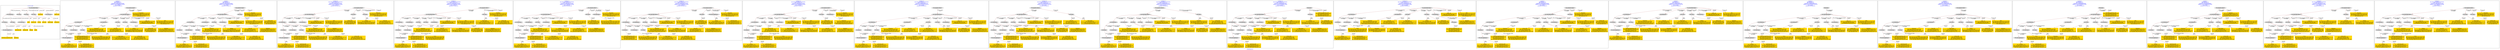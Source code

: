 digraph n0 {
fontcolor="blue"
remincross="true"
label="s29-gilcrease.csv"
subgraph cluster_0 {
label="1-correct model"
n2[style="filled",color="white",fillcolor="lightgray",label="E12_Production1"];
n3[style="filled",color="white",fillcolor="lightgray",label="E21_Person1"];
n4[style="filled",color="white",fillcolor="lightgray",label="E55_Type3"];
n5[style="filled",color="white",fillcolor="lightgray",label="E52_Time-Span1"];
n6[style="filled",color="white",fillcolor="lightgray",label="E82_Actor_Appellation1"];
n7[shape="plaintext",style="filled",fillcolor="gold",label="Attribution_URI"];
n8[style="filled",color="white",fillcolor="lightgray",label="E22_Man-Made_Object1"];
n9[style="filled",color="white",fillcolor="lightgray",label="E35_Title1"];
n10[style="filled",color="white",fillcolor="lightgray",label="E55_Type1"];
n11[style="filled",color="white",fillcolor="lightgray",label="E55_Type2"];
n12[shape="plaintext",style="filled",fillcolor="gold",label="Description"];
n13[style="filled",color="white",fillcolor="lightgray",label="E54_Dimension1"];
n14[shape="plaintext",style="filled",fillcolor="gold",label="Object_URI"];
n15[shape="plaintext",style="filled",fillcolor="gold",label="Title"];
n16[shape="plaintext",style="filled",fillcolor="gold",label="Dated"];
n17[shape="plaintext",style="filled",fillcolor="gold",label="Dimensions"];
n18[shape="plaintext",style="filled",fillcolor="gold",label="Culture_URI"];
n19[shape="plaintext",style="filled",fillcolor="gold",label="Culture"];
n20[shape="plaintext",style="filled",fillcolor="gold",label="Type_URI"];
n21[shape="plaintext",style="filled",fillcolor="gold",label="Object Name"];
n22[shape="plaintext",style="filled",fillcolor="gold",label="Medium_URI"];
n23[shape="plaintext",style="filled",fillcolor="gold",label="Medium"];
n24[shape="plaintext",style="filled",fillcolor="gold",label="Attribution_Appellation_URI"];
n25[shape="plaintext",style="filled",fillcolor="gold",label="Attribution"];
}
subgraph cluster_1 {
label="candidate 0\nlink coherence:1.0\nnode coherence:1.0\nconfidence:0.44361385015787663\nmapping score:0.5288236643383398\ncost:23.99968\n-precision:0.5-recall:0.52"
n27[style="filled",color="white",fillcolor="lightgray",label="E12_Production1"];
n28[style="filled",color="white",fillcolor="lightgray",label="E21_Person1"];
n29[style="filled",color="white",fillcolor="lightgray",label="E52_Time-Span2"];
n30[style="filled",color="white",fillcolor="lightgray",label="E55_Type1"];
n31[style="filled",color="white",fillcolor="lightgray",label="E82_Actor_Appellation1"];
n32[style="filled",color="white",fillcolor="lightgray",label="E22_Man-Made_Object1"];
n33[style="filled",color="white",fillcolor="lightgray",label="E54_Dimension1"];
n34[style="filled",color="white",fillcolor="lightgray",label="E55_Type2"];
n35[style="filled",color="white",fillcolor="lightgray",label="E55_Type3"];
n36[style="filled",color="white",fillcolor="lightgray",label="E8_Acquisition1"];
n37[style="filled",color="white",fillcolor="lightgray",label="E33_Linguistic_Object2"];
n38[shape="plaintext",style="filled",fillcolor="gold",label="Attribution_Appellation_URI\n[E82_Actor_Appellation,classLink,0.864]\n[E21_Person,classLink,0.054]\n[E38_Image,classLink,0.041]\n[E22_Man-Made_Object,classLink,0.041]"];
n39[shape="plaintext",style="filled",fillcolor="gold",label="Culture\n[E35_Title,label,0.325]\n[E22_Man-Made_Object,classLink,0.312]\n[E33_Linguistic_Object,P3_has_note,0.19]\n[E82_Actor_Appellation,label,0.173]"];
n40[shape="plaintext",style="filled",fillcolor="gold",label="Dated\n[E52_Time-Span,P82_at_some_time_within,0.56]\n[E52_Time-Span,P82a_begin_of_the_begin,0.178]\n[E52_Time-Span,P82b_end_of_the_end,0.146]\n[E22_Man-Made_Object,P3_has_note,0.117]"];
n41[shape="plaintext",style="filled",fillcolor="gold",label="Dimensions\n[E54_Dimension,P3_has_note,0.916]\n[E82_Actor_Appellation,label,0.038]\n[E52_Time-Span,P82_at_some_time_within,0.027]\n[E33_Linguistic_Object,P3_has_note,0.019]"];
n42[shape="plaintext",style="filled",fillcolor="gold",label="Description\n[E73_Information_Object,P3_has_note,0.317]\n[E33_Linguistic_Object,P3_has_note,0.295]\n[E22_Man-Made_Object,P3_has_note,0.227]\n[E55_Type,label,0.16]"];
n43[shape="plaintext",style="filled",fillcolor="gold",label="Type_URI\n[E55_Type,classLink,0.647]\n[E57_Material,classLink,0.181]\n[E74_Group,classLink,0.172]\n[E73_Information_Object,P3_has_note,0.0]"];
n44[shape="plaintext",style="filled",fillcolor="gold",label="Medium\n[E55_Type,label,0.508]\n[E29_Design_or_Procedure,P3_has_note,0.449]\n[E33_Linguistic_Object,P3_has_note,0.023]\n[E73_Information_Object,P3_has_note,0.02]"];
n45[shape="plaintext",style="filled",fillcolor="gold",label="Object_URI\n[E22_Man-Made_Object,classLink,0.801]\n[E38_Image,classLink,0.186]\n[E54_Dimension,P3_has_note,0.013]"];
n46[shape="plaintext",style="filled",fillcolor="gold",label="Object Name\n[E55_Type,label,0.634]\n[E29_Design_or_Procedure,P3_has_note,0.193]\n[E55_Type,classLink,0.094]\n[E73_Information_Object,P3_has_note,0.079]"];
n47[shape="plaintext",style="filled",fillcolor="gold",label="Attribution_URI\n[E21_Person,classLink,0.297]\n[E82_Actor_Appellation,classLink,0.26]\n[E38_Image,classLink,0.224]\n[E22_Man-Made_Object,classLink,0.219]"];
n48[shape="plaintext",style="filled",fillcolor="gold",label="Title\n[E73_Information_Object,P3_has_note,0.304]\n[E22_Man-Made_Object,P3_has_note,0.271]\n[E33_Linguistic_Object,P3_has_note,0.253]\n[E35_Title,label,0.172]"];
n49[shape="plaintext",style="filled",fillcolor="gold",label="Attribution\n[E82_Actor_Appellation,label,0.534]\n[E22_Man-Made_Object,classLink,0.216]\n[E8_Acquisition,P3_has_note,0.145]\n[E33_Linguistic_Object,P3_has_note,0.106]"];
n50[shape="plaintext",style="filled",fillcolor="gold",label="Culture_URI\n[E55_Type,classLink,0.528]\n[E74_Group,classLink,0.236]\n[E57_Material,classLink,0.228]\n[E73_Information_Object,P3_has_note,0.008]"];
n51[shape="plaintext",style="filled",fillcolor="gold",label="Medium_URI\n[E55_Type,classLink,0.419]\n[E57_Material,classLink,0.385]\n[E74_Group,classLink,0.193]\n[E55_Type,label,0.004]"];
}
subgraph cluster_2 {
label="candidate 1\nlink coherence:1.0\nnode coherence:1.0\nconfidence:0.44361385015787663\nmapping score:0.5288236643383398\ncost:23.9997\n-precision:0.5-recall:0.52"
n53[style="filled",color="white",fillcolor="lightgray",label="E12_Production1"];
n54[style="filled",color="white",fillcolor="lightgray",label="E21_Person1"];
n55[style="filled",color="white",fillcolor="lightgray",label="E52_Time-Span2"];
n56[style="filled",color="white",fillcolor="lightgray",label="E55_Type1"];
n57[style="filled",color="white",fillcolor="lightgray",label="E82_Actor_Appellation1"];
n58[style="filled",color="white",fillcolor="lightgray",label="E22_Man-Made_Object1"];
n59[style="filled",color="white",fillcolor="lightgray",label="E54_Dimension1"];
n60[style="filled",color="white",fillcolor="lightgray",label="E55_Type3"];
n61[style="filled",color="white",fillcolor="lightgray",label="E8_Acquisition1"];
n62[style="filled",color="white",fillcolor="lightgray",label="E33_Linguistic_Object2"];
n63[style="filled",color="white",fillcolor="lightgray",label="E55_Type4"];
n64[shape="plaintext",style="filled",fillcolor="gold",label="Attribution_Appellation_URI\n[E82_Actor_Appellation,classLink,0.864]\n[E21_Person,classLink,0.054]\n[E38_Image,classLink,0.041]\n[E22_Man-Made_Object,classLink,0.041]"];
n65[shape="plaintext",style="filled",fillcolor="gold",label="Medium_URI\n[E55_Type,classLink,0.419]\n[E57_Material,classLink,0.385]\n[E74_Group,classLink,0.193]\n[E55_Type,label,0.004]"];
n66[shape="plaintext",style="filled",fillcolor="gold",label="Culture\n[E35_Title,label,0.325]\n[E22_Man-Made_Object,classLink,0.312]\n[E33_Linguistic_Object,P3_has_note,0.19]\n[E82_Actor_Appellation,label,0.173]"];
n67[shape="plaintext",style="filled",fillcolor="gold",label="Medium\n[E55_Type,label,0.508]\n[E29_Design_or_Procedure,P3_has_note,0.449]\n[E33_Linguistic_Object,P3_has_note,0.023]\n[E73_Information_Object,P3_has_note,0.02]"];
n68[shape="plaintext",style="filled",fillcolor="gold",label="Dated\n[E52_Time-Span,P82_at_some_time_within,0.56]\n[E52_Time-Span,P82a_begin_of_the_begin,0.178]\n[E52_Time-Span,P82b_end_of_the_end,0.146]\n[E22_Man-Made_Object,P3_has_note,0.117]"];
n69[shape="plaintext",style="filled",fillcolor="gold",label="Dimensions\n[E54_Dimension,P3_has_note,0.916]\n[E82_Actor_Appellation,label,0.038]\n[E52_Time-Span,P82_at_some_time_within,0.027]\n[E33_Linguistic_Object,P3_has_note,0.019]"];
n70[shape="plaintext",style="filled",fillcolor="gold",label="Description\n[E73_Information_Object,P3_has_note,0.317]\n[E33_Linguistic_Object,P3_has_note,0.295]\n[E22_Man-Made_Object,P3_has_note,0.227]\n[E55_Type,label,0.16]"];
n71[shape="plaintext",style="filled",fillcolor="gold",label="Object_URI\n[E22_Man-Made_Object,classLink,0.801]\n[E38_Image,classLink,0.186]\n[E54_Dimension,P3_has_note,0.013]"];
n72[shape="plaintext",style="filled",fillcolor="gold",label="Object Name\n[E55_Type,label,0.634]\n[E29_Design_or_Procedure,P3_has_note,0.193]\n[E55_Type,classLink,0.094]\n[E73_Information_Object,P3_has_note,0.079]"];
n73[shape="plaintext",style="filled",fillcolor="gold",label="Attribution_URI\n[E21_Person,classLink,0.297]\n[E82_Actor_Appellation,classLink,0.26]\n[E38_Image,classLink,0.224]\n[E22_Man-Made_Object,classLink,0.219]"];
n74[shape="plaintext",style="filled",fillcolor="gold",label="Title\n[E73_Information_Object,P3_has_note,0.304]\n[E22_Man-Made_Object,P3_has_note,0.271]\n[E33_Linguistic_Object,P3_has_note,0.253]\n[E35_Title,label,0.172]"];
n75[shape="plaintext",style="filled",fillcolor="gold",label="Attribution\n[E82_Actor_Appellation,label,0.534]\n[E22_Man-Made_Object,classLink,0.216]\n[E8_Acquisition,P3_has_note,0.145]\n[E33_Linguistic_Object,P3_has_note,0.106]"];
n76[shape="plaintext",style="filled",fillcolor="gold",label="Culture_URI\n[E55_Type,classLink,0.528]\n[E74_Group,classLink,0.236]\n[E57_Material,classLink,0.228]\n[E73_Information_Object,P3_has_note,0.008]"];
n77[shape="plaintext",style="filled",fillcolor="gold",label="Type_URI\n[E55_Type,classLink,0.647]\n[E57_Material,classLink,0.181]\n[E74_Group,classLink,0.172]\n[E73_Information_Object,P3_has_note,0.0]"];
}
subgraph cluster_3 {
label="candidate 10\nlink coherence:0.9583333333333334\nnode coherence:1.0\nconfidence:0.44361385015787663\nmapping score:0.5288236643383398\ncost:123.009702\n-precision:0.46-recall:0.48"
n79[style="filled",color="white",fillcolor="lightgray",label="E12_Production1"];
n80[style="filled",color="white",fillcolor="lightgray",label="E21_Person1"];
n81[style="filled",color="white",fillcolor="lightgray",label="E52_Time-Span2"];
n82[style="filled",color="white",fillcolor="lightgray",label="E55_Type1"];
n83[style="filled",color="white",fillcolor="lightgray",label="E82_Actor_Appellation1"];
n84[style="filled",color="white",fillcolor="lightgray",label="E22_Man-Made_Object1"];
n85[style="filled",color="white",fillcolor="lightgray",label="E54_Dimension1"];
n86[style="filled",color="white",fillcolor="lightgray",label="E8_Acquisition1"];
n87[style="filled",color="white",fillcolor="lightgray",label="E33_Linguistic_Object2"];
n88[style="filled",color="white",fillcolor="lightgray",label="E55_Type4"];
n89[style="filled",color="white",fillcolor="lightgray",label="E55_Type3"];
n90[shape="plaintext",style="filled",fillcolor="gold",label="Attribution_Appellation_URI\n[E82_Actor_Appellation,classLink,0.864]\n[E21_Person,classLink,0.054]\n[E38_Image,classLink,0.041]\n[E22_Man-Made_Object,classLink,0.041]"];
n91[shape="plaintext",style="filled",fillcolor="gold",label="Medium_URI\n[E55_Type,classLink,0.419]\n[E57_Material,classLink,0.385]\n[E74_Group,classLink,0.193]\n[E55_Type,label,0.004]"];
n92[shape="plaintext",style="filled",fillcolor="gold",label="Culture\n[E35_Title,label,0.325]\n[E22_Man-Made_Object,classLink,0.312]\n[E33_Linguistic_Object,P3_has_note,0.19]\n[E82_Actor_Appellation,label,0.173]"];
n93[shape="plaintext",style="filled",fillcolor="gold",label="Medium\n[E55_Type,label,0.508]\n[E29_Design_or_Procedure,P3_has_note,0.449]\n[E33_Linguistic_Object,P3_has_note,0.023]\n[E73_Information_Object,P3_has_note,0.02]"];
n94[shape="plaintext",style="filled",fillcolor="gold",label="Dated\n[E52_Time-Span,P82_at_some_time_within,0.56]\n[E52_Time-Span,P82a_begin_of_the_begin,0.178]\n[E52_Time-Span,P82b_end_of_the_end,0.146]\n[E22_Man-Made_Object,P3_has_note,0.117]"];
n95[shape="plaintext",style="filled",fillcolor="gold",label="Dimensions\n[E54_Dimension,P3_has_note,0.916]\n[E82_Actor_Appellation,label,0.038]\n[E52_Time-Span,P82_at_some_time_within,0.027]\n[E33_Linguistic_Object,P3_has_note,0.019]"];
n96[shape="plaintext",style="filled",fillcolor="gold",label="Description\n[E73_Information_Object,P3_has_note,0.317]\n[E33_Linguistic_Object,P3_has_note,0.295]\n[E22_Man-Made_Object,P3_has_note,0.227]\n[E55_Type,label,0.16]"];
n97[shape="plaintext",style="filled",fillcolor="gold",label="Object_URI\n[E22_Man-Made_Object,classLink,0.801]\n[E38_Image,classLink,0.186]\n[E54_Dimension,P3_has_note,0.013]"];
n98[shape="plaintext",style="filled",fillcolor="gold",label="Object Name\n[E55_Type,label,0.634]\n[E29_Design_or_Procedure,P3_has_note,0.193]\n[E55_Type,classLink,0.094]\n[E73_Information_Object,P3_has_note,0.079]"];
n99[shape="plaintext",style="filled",fillcolor="gold",label="Attribution_URI\n[E21_Person,classLink,0.297]\n[E82_Actor_Appellation,classLink,0.26]\n[E38_Image,classLink,0.224]\n[E22_Man-Made_Object,classLink,0.219]"];
n100[shape="plaintext",style="filled",fillcolor="gold",label="Title\n[E73_Information_Object,P3_has_note,0.304]\n[E22_Man-Made_Object,P3_has_note,0.271]\n[E33_Linguistic_Object,P3_has_note,0.253]\n[E35_Title,label,0.172]"];
n101[shape="plaintext",style="filled",fillcolor="gold",label="Attribution\n[E82_Actor_Appellation,label,0.534]\n[E22_Man-Made_Object,classLink,0.216]\n[E8_Acquisition,P3_has_note,0.145]\n[E33_Linguistic_Object,P3_has_note,0.106]"];
n102[shape="plaintext",style="filled",fillcolor="gold",label="Culture_URI\n[E55_Type,classLink,0.528]\n[E74_Group,classLink,0.236]\n[E57_Material,classLink,0.228]\n[E73_Information_Object,P3_has_note,0.008]"];
n103[shape="plaintext",style="filled",fillcolor="gold",label="Type_URI\n[E55_Type,classLink,0.647]\n[E57_Material,classLink,0.181]\n[E74_Group,classLink,0.172]\n[E73_Information_Object,P3_has_note,0.0]"];
}
subgraph cluster_4 {
label="candidate 11\nlink coherence:0.9583333333333334\nnode coherence:1.0\nconfidence:0.44361385015787663\nmapping score:0.5288236643383398\ncost:123.009722\n-precision:0.5-recall:0.52"
n105[style="filled",color="white",fillcolor="lightgray",label="E12_Production1"];
n106[style="filled",color="white",fillcolor="lightgray",label="E21_Person1"];
n107[style="filled",color="white",fillcolor="lightgray",label="E52_Time-Span2"];
n108[style="filled",color="white",fillcolor="lightgray",label="E82_Actor_Appellation1"];
n109[style="filled",color="white",fillcolor="lightgray",label="E22_Man-Made_Object1"];
n110[style="filled",color="white",fillcolor="lightgray",label="E54_Dimension1"];
n111[style="filled",color="white",fillcolor="lightgray",label="E55_Type2"];
n112[style="filled",color="white",fillcolor="lightgray",label="E55_Type3"];
n113[style="filled",color="white",fillcolor="lightgray",label="E8_Acquisition1"];
n114[style="filled",color="white",fillcolor="lightgray",label="E33_Linguistic_Object2"];
n115[style="filled",color="white",fillcolor="lightgray",label="E55_Type1"];
n116[shape="plaintext",style="filled",fillcolor="gold",label="Attribution_Appellation_URI\n[E82_Actor_Appellation,classLink,0.864]\n[E21_Person,classLink,0.054]\n[E38_Image,classLink,0.041]\n[E22_Man-Made_Object,classLink,0.041]"];
n117[shape="plaintext",style="filled",fillcolor="gold",label="Culture\n[E35_Title,label,0.325]\n[E22_Man-Made_Object,classLink,0.312]\n[E33_Linguistic_Object,P3_has_note,0.19]\n[E82_Actor_Appellation,label,0.173]"];
n118[shape="plaintext",style="filled",fillcolor="gold",label="Dated\n[E52_Time-Span,P82_at_some_time_within,0.56]\n[E52_Time-Span,P82a_begin_of_the_begin,0.178]\n[E52_Time-Span,P82b_end_of_the_end,0.146]\n[E22_Man-Made_Object,P3_has_note,0.117]"];
n119[shape="plaintext",style="filled",fillcolor="gold",label="Dimensions\n[E54_Dimension,P3_has_note,0.916]\n[E82_Actor_Appellation,label,0.038]\n[E52_Time-Span,P82_at_some_time_within,0.027]\n[E33_Linguistic_Object,P3_has_note,0.019]"];
n120[shape="plaintext",style="filled",fillcolor="gold",label="Description\n[E73_Information_Object,P3_has_note,0.317]\n[E33_Linguistic_Object,P3_has_note,0.295]\n[E22_Man-Made_Object,P3_has_note,0.227]\n[E55_Type,label,0.16]"];
n121[shape="plaintext",style="filled",fillcolor="gold",label="Type_URI\n[E55_Type,classLink,0.647]\n[E57_Material,classLink,0.181]\n[E74_Group,classLink,0.172]\n[E73_Information_Object,P3_has_note,0.0]"];
n122[shape="plaintext",style="filled",fillcolor="gold",label="Medium\n[E55_Type,label,0.508]\n[E29_Design_or_Procedure,P3_has_note,0.449]\n[E33_Linguistic_Object,P3_has_note,0.023]\n[E73_Information_Object,P3_has_note,0.02]"];
n123[shape="plaintext",style="filled",fillcolor="gold",label="Object_URI\n[E22_Man-Made_Object,classLink,0.801]\n[E38_Image,classLink,0.186]\n[E54_Dimension,P3_has_note,0.013]"];
n124[shape="plaintext",style="filled",fillcolor="gold",label="Object Name\n[E55_Type,label,0.634]\n[E29_Design_or_Procedure,P3_has_note,0.193]\n[E55_Type,classLink,0.094]\n[E73_Information_Object,P3_has_note,0.079]"];
n125[shape="plaintext",style="filled",fillcolor="gold",label="Attribution_URI\n[E21_Person,classLink,0.297]\n[E82_Actor_Appellation,classLink,0.26]\n[E38_Image,classLink,0.224]\n[E22_Man-Made_Object,classLink,0.219]"];
n126[shape="plaintext",style="filled",fillcolor="gold",label="Title\n[E73_Information_Object,P3_has_note,0.304]\n[E22_Man-Made_Object,P3_has_note,0.271]\n[E33_Linguistic_Object,P3_has_note,0.253]\n[E35_Title,label,0.172]"];
n127[shape="plaintext",style="filled",fillcolor="gold",label="Attribution\n[E82_Actor_Appellation,label,0.534]\n[E22_Man-Made_Object,classLink,0.216]\n[E8_Acquisition,P3_has_note,0.145]\n[E33_Linguistic_Object,P3_has_note,0.106]"];
n128[shape="plaintext",style="filled",fillcolor="gold",label="Culture_URI\n[E55_Type,classLink,0.528]\n[E74_Group,classLink,0.236]\n[E57_Material,classLink,0.228]\n[E73_Information_Object,P3_has_note,0.008]"];
n129[shape="plaintext",style="filled",fillcolor="gold",label="Medium_URI\n[E55_Type,classLink,0.419]\n[E57_Material,classLink,0.385]\n[E74_Group,classLink,0.193]\n[E55_Type,label,0.004]"];
}
subgraph cluster_5 {
label="candidate 12\nlink coherence:0.9583333333333334\nnode coherence:1.0\nconfidence:0.44361385015787663\nmapping score:0.5288236643383398\ncost:123.009742\n-precision:0.46-recall:0.48"
n131[style="filled",color="white",fillcolor="lightgray",label="E12_Production1"];
n132[style="filled",color="white",fillcolor="lightgray",label="E21_Person1"];
n133[style="filled",color="white",fillcolor="lightgray",label="E55_Type1"];
n134[style="filled",color="white",fillcolor="lightgray",label="E82_Actor_Appellation1"];
n135[style="filled",color="white",fillcolor="lightgray",label="E22_Man-Made_Object1"];
n136[style="filled",color="white",fillcolor="lightgray",label="E54_Dimension1"];
n137[style="filled",color="white",fillcolor="lightgray",label="E55_Type3"];
n138[style="filled",color="white",fillcolor="lightgray",label="E8_Acquisition1"];
n139[style="filled",color="white",fillcolor="lightgray",label="E33_Linguistic_Object2"];
n140[style="filled",color="white",fillcolor="lightgray",label="E55_Type4"];
n141[style="filled",color="white",fillcolor="lightgray",label="E52_Time-Span2"];
n142[shape="plaintext",style="filled",fillcolor="gold",label="Attribution_Appellation_URI\n[E82_Actor_Appellation,classLink,0.864]\n[E21_Person,classLink,0.054]\n[E38_Image,classLink,0.041]\n[E22_Man-Made_Object,classLink,0.041]"];
n143[shape="plaintext",style="filled",fillcolor="gold",label="Medium_URI\n[E55_Type,classLink,0.419]\n[E57_Material,classLink,0.385]\n[E74_Group,classLink,0.193]\n[E55_Type,label,0.004]"];
n144[shape="plaintext",style="filled",fillcolor="gold",label="Culture\n[E35_Title,label,0.325]\n[E22_Man-Made_Object,classLink,0.312]\n[E33_Linguistic_Object,P3_has_note,0.19]\n[E82_Actor_Appellation,label,0.173]"];
n145[shape="plaintext",style="filled",fillcolor="gold",label="Medium\n[E55_Type,label,0.508]\n[E29_Design_or_Procedure,P3_has_note,0.449]\n[E33_Linguistic_Object,P3_has_note,0.023]\n[E73_Information_Object,P3_has_note,0.02]"];
n146[shape="plaintext",style="filled",fillcolor="gold",label="Dated\n[E52_Time-Span,P82_at_some_time_within,0.56]\n[E52_Time-Span,P82a_begin_of_the_begin,0.178]\n[E52_Time-Span,P82b_end_of_the_end,0.146]\n[E22_Man-Made_Object,P3_has_note,0.117]"];
n147[shape="plaintext",style="filled",fillcolor="gold",label="Dimensions\n[E54_Dimension,P3_has_note,0.916]\n[E82_Actor_Appellation,label,0.038]\n[E52_Time-Span,P82_at_some_time_within,0.027]\n[E33_Linguistic_Object,P3_has_note,0.019]"];
n148[shape="plaintext",style="filled",fillcolor="gold",label="Description\n[E73_Information_Object,P3_has_note,0.317]\n[E33_Linguistic_Object,P3_has_note,0.295]\n[E22_Man-Made_Object,P3_has_note,0.227]\n[E55_Type,label,0.16]"];
n149[shape="plaintext",style="filled",fillcolor="gold",label="Object_URI\n[E22_Man-Made_Object,classLink,0.801]\n[E38_Image,classLink,0.186]\n[E54_Dimension,P3_has_note,0.013]"];
n150[shape="plaintext",style="filled",fillcolor="gold",label="Object Name\n[E55_Type,label,0.634]\n[E29_Design_or_Procedure,P3_has_note,0.193]\n[E55_Type,classLink,0.094]\n[E73_Information_Object,P3_has_note,0.079]"];
n151[shape="plaintext",style="filled",fillcolor="gold",label="Attribution_URI\n[E21_Person,classLink,0.297]\n[E82_Actor_Appellation,classLink,0.26]\n[E38_Image,classLink,0.224]\n[E22_Man-Made_Object,classLink,0.219]"];
n152[shape="plaintext",style="filled",fillcolor="gold",label="Title\n[E73_Information_Object,P3_has_note,0.304]\n[E22_Man-Made_Object,P3_has_note,0.271]\n[E33_Linguistic_Object,P3_has_note,0.253]\n[E35_Title,label,0.172]"];
n153[shape="plaintext",style="filled",fillcolor="gold",label="Attribution\n[E82_Actor_Appellation,label,0.534]\n[E22_Man-Made_Object,classLink,0.216]\n[E8_Acquisition,P3_has_note,0.145]\n[E33_Linguistic_Object,P3_has_note,0.106]"];
n154[shape="plaintext",style="filled",fillcolor="gold",label="Culture_URI\n[E55_Type,classLink,0.528]\n[E74_Group,classLink,0.236]\n[E57_Material,classLink,0.228]\n[E73_Information_Object,P3_has_note,0.008]"];
n155[shape="plaintext",style="filled",fillcolor="gold",label="Type_URI\n[E55_Type,classLink,0.647]\n[E57_Material,classLink,0.181]\n[E74_Group,classLink,0.172]\n[E73_Information_Object,P3_has_note,0.0]"];
}
subgraph cluster_6 {
label="candidate 13\nlink coherence:0.9583333333333334\nnode coherence:1.0\nconfidence:0.44361385015787663\nmapping score:0.5288236643383398\ncost:123.009752\n-precision:0.46-recall:0.48"
n157[style="filled",color="white",fillcolor="lightgray",label="E12_Production1"];
n158[style="filled",color="white",fillcolor="lightgray",label="E21_Person1"];
n159[style="filled",color="white",fillcolor="lightgray",label="E52_Time-Span2"];
n160[style="filled",color="white",fillcolor="lightgray",label="E55_Type1"];
n161[style="filled",color="white",fillcolor="lightgray",label="E22_Man-Made_Object1"];
n162[style="filled",color="white",fillcolor="lightgray",label="E54_Dimension1"];
n163[style="filled",color="white",fillcolor="lightgray",label="E55_Type3"];
n164[style="filled",color="white",fillcolor="lightgray",label="E8_Acquisition1"];
n165[style="filled",color="white",fillcolor="lightgray",label="E33_Linguistic_Object2"];
n166[style="filled",color="white",fillcolor="lightgray",label="E55_Type4"];
n167[style="filled",color="white",fillcolor="lightgray",label="E82_Actor_Appellation1"];
n168[shape="plaintext",style="filled",fillcolor="gold",label="Attribution_Appellation_URI\n[E82_Actor_Appellation,classLink,0.864]\n[E21_Person,classLink,0.054]\n[E38_Image,classLink,0.041]\n[E22_Man-Made_Object,classLink,0.041]"];
n169[shape="plaintext",style="filled",fillcolor="gold",label="Medium_URI\n[E55_Type,classLink,0.419]\n[E57_Material,classLink,0.385]\n[E74_Group,classLink,0.193]\n[E55_Type,label,0.004]"];
n170[shape="plaintext",style="filled",fillcolor="gold",label="Culture\n[E35_Title,label,0.325]\n[E22_Man-Made_Object,classLink,0.312]\n[E33_Linguistic_Object,P3_has_note,0.19]\n[E82_Actor_Appellation,label,0.173]"];
n171[shape="plaintext",style="filled",fillcolor="gold",label="Medium\n[E55_Type,label,0.508]\n[E29_Design_or_Procedure,P3_has_note,0.449]\n[E33_Linguistic_Object,P3_has_note,0.023]\n[E73_Information_Object,P3_has_note,0.02]"];
n172[shape="plaintext",style="filled",fillcolor="gold",label="Dated\n[E52_Time-Span,P82_at_some_time_within,0.56]\n[E52_Time-Span,P82a_begin_of_the_begin,0.178]\n[E52_Time-Span,P82b_end_of_the_end,0.146]\n[E22_Man-Made_Object,P3_has_note,0.117]"];
n173[shape="plaintext",style="filled",fillcolor="gold",label="Dimensions\n[E54_Dimension,P3_has_note,0.916]\n[E82_Actor_Appellation,label,0.038]\n[E52_Time-Span,P82_at_some_time_within,0.027]\n[E33_Linguistic_Object,P3_has_note,0.019]"];
n174[shape="plaintext",style="filled",fillcolor="gold",label="Description\n[E73_Information_Object,P3_has_note,0.317]\n[E33_Linguistic_Object,P3_has_note,0.295]\n[E22_Man-Made_Object,P3_has_note,0.227]\n[E55_Type,label,0.16]"];
n175[shape="plaintext",style="filled",fillcolor="gold",label="Object_URI\n[E22_Man-Made_Object,classLink,0.801]\n[E38_Image,classLink,0.186]\n[E54_Dimension,P3_has_note,0.013]"];
n176[shape="plaintext",style="filled",fillcolor="gold",label="Object Name\n[E55_Type,label,0.634]\n[E29_Design_or_Procedure,P3_has_note,0.193]\n[E55_Type,classLink,0.094]\n[E73_Information_Object,P3_has_note,0.079]"];
n177[shape="plaintext",style="filled",fillcolor="gold",label="Attribution_URI\n[E21_Person,classLink,0.297]\n[E82_Actor_Appellation,classLink,0.26]\n[E38_Image,classLink,0.224]\n[E22_Man-Made_Object,classLink,0.219]"];
n178[shape="plaintext",style="filled",fillcolor="gold",label="Title\n[E73_Information_Object,P3_has_note,0.304]\n[E22_Man-Made_Object,P3_has_note,0.271]\n[E33_Linguistic_Object,P3_has_note,0.253]\n[E35_Title,label,0.172]"];
n179[shape="plaintext",style="filled",fillcolor="gold",label="Attribution\n[E82_Actor_Appellation,label,0.534]\n[E22_Man-Made_Object,classLink,0.216]\n[E8_Acquisition,P3_has_note,0.145]\n[E33_Linguistic_Object,P3_has_note,0.106]"];
n180[shape="plaintext",style="filled",fillcolor="gold",label="Culture_URI\n[E55_Type,classLink,0.528]\n[E74_Group,classLink,0.236]\n[E57_Material,classLink,0.228]\n[E73_Information_Object,P3_has_note,0.008]"];
n181[shape="plaintext",style="filled",fillcolor="gold",label="Type_URI\n[E55_Type,classLink,0.647]\n[E57_Material,classLink,0.181]\n[E74_Group,classLink,0.172]\n[E73_Information_Object,P3_has_note,0.0]"];
}
subgraph cluster_7 {
label="candidate 14\nlink coherence:0.9583333333333334\nnode coherence:1.0\nconfidence:0.44361385015787663\nmapping score:0.5288236643383398\ncost:123.009762\n-precision:0.5-recall:0.52"
n183[style="filled",color="white",fillcolor="lightgray",label="E12_Production1"];
n184[style="filled",color="white",fillcolor="lightgray",label="E21_Person1"];
n185[style="filled",color="white",fillcolor="lightgray",label="E52_Time-Span2"];
n186[style="filled",color="white",fillcolor="lightgray",label="E82_Actor_Appellation1"];
n187[style="filled",color="white",fillcolor="lightgray",label="E22_Man-Made_Object1"];
n188[style="filled",color="white",fillcolor="lightgray",label="E55_Type2"];
n189[style="filled",color="white",fillcolor="lightgray",label="E55_Type3"];
n190[style="filled",color="white",fillcolor="lightgray",label="E8_Acquisition1"];
n191[style="filled",color="white",fillcolor="lightgray",label="E33_Linguistic_Object2"];
n192[style="filled",color="white",fillcolor="lightgray",label="E55_Type4"];
n193[style="filled",color="white",fillcolor="lightgray",label="E54_Dimension1"];
n194[shape="plaintext",style="filled",fillcolor="gold",label="Attribution_Appellation_URI\n[E82_Actor_Appellation,classLink,0.864]\n[E21_Person,classLink,0.054]\n[E38_Image,classLink,0.041]\n[E22_Man-Made_Object,classLink,0.041]"];
n195[shape="plaintext",style="filled",fillcolor="gold",label="Medium_URI\n[E55_Type,classLink,0.419]\n[E57_Material,classLink,0.385]\n[E74_Group,classLink,0.193]\n[E55_Type,label,0.004]"];
n196[shape="plaintext",style="filled",fillcolor="gold",label="Culture\n[E35_Title,label,0.325]\n[E22_Man-Made_Object,classLink,0.312]\n[E33_Linguistic_Object,P3_has_note,0.19]\n[E82_Actor_Appellation,label,0.173]"];
n197[shape="plaintext",style="filled",fillcolor="gold",label="Medium\n[E55_Type,label,0.508]\n[E29_Design_or_Procedure,P3_has_note,0.449]\n[E33_Linguistic_Object,P3_has_note,0.023]\n[E73_Information_Object,P3_has_note,0.02]"];
n198[shape="plaintext",style="filled",fillcolor="gold",label="Dated\n[E52_Time-Span,P82_at_some_time_within,0.56]\n[E52_Time-Span,P82a_begin_of_the_begin,0.178]\n[E52_Time-Span,P82b_end_of_the_end,0.146]\n[E22_Man-Made_Object,P3_has_note,0.117]"];
n199[shape="plaintext",style="filled",fillcolor="gold",label="Dimensions\n[E54_Dimension,P3_has_note,0.916]\n[E82_Actor_Appellation,label,0.038]\n[E52_Time-Span,P82_at_some_time_within,0.027]\n[E33_Linguistic_Object,P3_has_note,0.019]"];
n200[shape="plaintext",style="filled",fillcolor="gold",label="Description\n[E73_Information_Object,P3_has_note,0.317]\n[E33_Linguistic_Object,P3_has_note,0.295]\n[E22_Man-Made_Object,P3_has_note,0.227]\n[E55_Type,label,0.16]"];
n201[shape="plaintext",style="filled",fillcolor="gold",label="Culture_URI\n[E55_Type,classLink,0.528]\n[E74_Group,classLink,0.236]\n[E57_Material,classLink,0.228]\n[E73_Information_Object,P3_has_note,0.008]"];
n202[shape="plaintext",style="filled",fillcolor="gold",label="Object Name\n[E55_Type,label,0.634]\n[E29_Design_or_Procedure,P3_has_note,0.193]\n[E55_Type,classLink,0.094]\n[E73_Information_Object,P3_has_note,0.079]"];
n203[shape="plaintext",style="filled",fillcolor="gold",label="Object_URI\n[E22_Man-Made_Object,classLink,0.801]\n[E38_Image,classLink,0.186]\n[E54_Dimension,P3_has_note,0.013]"];
n204[shape="plaintext",style="filled",fillcolor="gold",label="Attribution_URI\n[E21_Person,classLink,0.297]\n[E82_Actor_Appellation,classLink,0.26]\n[E38_Image,classLink,0.224]\n[E22_Man-Made_Object,classLink,0.219]"];
n205[shape="plaintext",style="filled",fillcolor="gold",label="Title\n[E73_Information_Object,P3_has_note,0.304]\n[E22_Man-Made_Object,P3_has_note,0.271]\n[E33_Linguistic_Object,P3_has_note,0.253]\n[E35_Title,label,0.172]"];
n206[shape="plaintext",style="filled",fillcolor="gold",label="Attribution\n[E82_Actor_Appellation,label,0.534]\n[E22_Man-Made_Object,classLink,0.216]\n[E8_Acquisition,P3_has_note,0.145]\n[E33_Linguistic_Object,P3_has_note,0.106]"];
n207[shape="plaintext",style="filled",fillcolor="gold",label="Type_URI\n[E55_Type,classLink,0.647]\n[E57_Material,classLink,0.181]\n[E74_Group,classLink,0.172]\n[E73_Information_Object,P3_has_note,0.0]"];
}
subgraph cluster_8 {
label="candidate 15\nlink coherence:0.9583333333333334\nnode coherence:1.0\nconfidence:0.4339630948537104\nmapping score:0.5375115078083796\ncost:23.99969\n-precision:0.58-recall:0.61"
n209[style="filled",color="white",fillcolor="lightgray",label="E12_Production1"];
n210[style="filled",color="white",fillcolor="lightgray",label="E21_Person1"];
n211[style="filled",color="white",fillcolor="lightgray",label="E52_Time-Span2"];
n212[style="filled",color="white",fillcolor="lightgray",label="E55_Type1"];
n213[style="filled",color="white",fillcolor="lightgray",label="E82_Actor_Appellation1"];
n214[style="filled",color="white",fillcolor="lightgray",label="E22_Man-Made_Object1"];
n215[style="filled",color="white",fillcolor="lightgray",label="E54_Dimension1"];
n216[style="filled",color="white",fillcolor="lightgray",label="E55_Type2"];
n217[style="filled",color="white",fillcolor="lightgray",label="E55_Type3"];
n218[style="filled",color="white",fillcolor="lightgray",label="E8_Acquisition1"];
n219[style="filled",color="white",fillcolor="lightgray",label="E33_Linguistic_Object1"];
n220[shape="plaintext",style="filled",fillcolor="gold",label="Attribution_Appellation_URI\n[E82_Actor_Appellation,classLink,0.864]\n[E21_Person,classLink,0.054]\n[E38_Image,classLink,0.041]\n[E22_Man-Made_Object,classLink,0.041]"];
n221[shape="plaintext",style="filled",fillcolor="gold",label="Culture\n[E35_Title,label,0.325]\n[E22_Man-Made_Object,classLink,0.312]\n[E33_Linguistic_Object,P3_has_note,0.19]\n[E82_Actor_Appellation,label,0.173]"];
n222[shape="plaintext",style="filled",fillcolor="gold",label="Medium\n[E55_Type,label,0.508]\n[E29_Design_or_Procedure,P3_has_note,0.449]\n[E33_Linguistic_Object,P3_has_note,0.023]\n[E73_Information_Object,P3_has_note,0.02]"];
n223[shape="plaintext",style="filled",fillcolor="gold",label="Dated\n[E52_Time-Span,P82_at_some_time_within,0.56]\n[E52_Time-Span,P82a_begin_of_the_begin,0.178]\n[E52_Time-Span,P82b_end_of_the_end,0.146]\n[E22_Man-Made_Object,P3_has_note,0.117]"];
n224[shape="plaintext",style="filled",fillcolor="gold",label="Dimensions\n[E54_Dimension,P3_has_note,0.916]\n[E82_Actor_Appellation,label,0.038]\n[E52_Time-Span,P82_at_some_time_within,0.027]\n[E33_Linguistic_Object,P3_has_note,0.019]"];
n225[shape="plaintext",style="filled",fillcolor="gold",label="Type_URI\n[E55_Type,classLink,0.647]\n[E57_Material,classLink,0.181]\n[E74_Group,classLink,0.172]\n[E73_Information_Object,P3_has_note,0.0]"];
n226[shape="plaintext",style="filled",fillcolor="gold",label="Object Name\n[E55_Type,label,0.634]\n[E29_Design_or_Procedure,P3_has_note,0.193]\n[E55_Type,classLink,0.094]\n[E73_Information_Object,P3_has_note,0.079]"];
n227[shape="plaintext",style="filled",fillcolor="gold",label="Object_URI\n[E22_Man-Made_Object,classLink,0.801]\n[E38_Image,classLink,0.186]\n[E54_Dimension,P3_has_note,0.013]"];
n228[shape="plaintext",style="filled",fillcolor="gold",label="Description\n[E73_Information_Object,P3_has_note,0.317]\n[E33_Linguistic_Object,P3_has_note,0.295]\n[E22_Man-Made_Object,P3_has_note,0.227]\n[E55_Type,label,0.16]"];
n229[shape="plaintext",style="filled",fillcolor="gold",label="Attribution_URI\n[E21_Person,classLink,0.297]\n[E82_Actor_Appellation,classLink,0.26]\n[E38_Image,classLink,0.224]\n[E22_Man-Made_Object,classLink,0.219]"];
n230[shape="plaintext",style="filled",fillcolor="gold",label="Title\n[E73_Information_Object,P3_has_note,0.304]\n[E22_Man-Made_Object,P3_has_note,0.271]\n[E33_Linguistic_Object,P3_has_note,0.253]\n[E35_Title,label,0.172]"];
n231[shape="plaintext",style="filled",fillcolor="gold",label="Attribution\n[E82_Actor_Appellation,label,0.534]\n[E22_Man-Made_Object,classLink,0.216]\n[E8_Acquisition,P3_has_note,0.145]\n[E33_Linguistic_Object,P3_has_note,0.106]"];
n232[shape="plaintext",style="filled",fillcolor="gold",label="Culture_URI\n[E55_Type,classLink,0.528]\n[E74_Group,classLink,0.236]\n[E57_Material,classLink,0.228]\n[E73_Information_Object,P3_has_note,0.008]"];
n233[shape="plaintext",style="filled",fillcolor="gold",label="Medium_URI\n[E55_Type,classLink,0.419]\n[E57_Material,classLink,0.385]\n[E74_Group,classLink,0.193]\n[E55_Type,label,0.004]"];
}
subgraph cluster_9 {
label="candidate 16\nlink coherence:0.9583333333333334\nnode coherence:1.0\nconfidence:0.4339630948537104\nmapping score:0.5375115078083796\ncost:23.9997\n-precision:0.54-recall:0.57"
n235[style="filled",color="white",fillcolor="lightgray",label="E12_Production1"];
n236[style="filled",color="white",fillcolor="lightgray",label="E21_Person1"];
n237[style="filled",color="white",fillcolor="lightgray",label="E52_Time-Span2"];
n238[style="filled",color="white",fillcolor="lightgray",label="E55_Type1"];
n239[style="filled",color="white",fillcolor="lightgray",label="E82_Actor_Appellation1"];
n240[style="filled",color="white",fillcolor="lightgray",label="E22_Man-Made_Object1"];
n241[style="filled",color="white",fillcolor="lightgray",label="E54_Dimension1"];
n242[style="filled",color="white",fillcolor="lightgray",label="E55_Type3"];
n243[style="filled",color="white",fillcolor="lightgray",label="E8_Acquisition1"];
n244[style="filled",color="white",fillcolor="lightgray",label="E33_Linguistic_Object2"];
n245[style="filled",color="white",fillcolor="lightgray",label="E55_Type2"];
n246[shape="plaintext",style="filled",fillcolor="gold",label="Attribution_Appellation_URI\n[E82_Actor_Appellation,classLink,0.864]\n[E21_Person,classLink,0.054]\n[E38_Image,classLink,0.041]\n[E22_Man-Made_Object,classLink,0.041]"];
n247[shape="plaintext",style="filled",fillcolor="gold",label="Culture\n[E35_Title,label,0.325]\n[E22_Man-Made_Object,classLink,0.312]\n[E33_Linguistic_Object,P3_has_note,0.19]\n[E82_Actor_Appellation,label,0.173]"];
n248[shape="plaintext",style="filled",fillcolor="gold",label="Medium\n[E55_Type,label,0.508]\n[E29_Design_or_Procedure,P3_has_note,0.449]\n[E33_Linguistic_Object,P3_has_note,0.023]\n[E73_Information_Object,P3_has_note,0.02]"];
n249[shape="plaintext",style="filled",fillcolor="gold",label="Dated\n[E52_Time-Span,P82_at_some_time_within,0.56]\n[E52_Time-Span,P82a_begin_of_the_begin,0.178]\n[E52_Time-Span,P82b_end_of_the_end,0.146]\n[E22_Man-Made_Object,P3_has_note,0.117]"];
n250[shape="plaintext",style="filled",fillcolor="gold",label="Dimensions\n[E54_Dimension,P3_has_note,0.916]\n[E82_Actor_Appellation,label,0.038]\n[E52_Time-Span,P82_at_some_time_within,0.027]\n[E33_Linguistic_Object,P3_has_note,0.019]"];
n251[shape="plaintext",style="filled",fillcolor="gold",label="Type_URI\n[E55_Type,classLink,0.647]\n[E57_Material,classLink,0.181]\n[E74_Group,classLink,0.172]\n[E73_Information_Object,P3_has_note,0.0]"];
n252[shape="plaintext",style="filled",fillcolor="gold",label="Object Name\n[E55_Type,label,0.634]\n[E29_Design_or_Procedure,P3_has_note,0.193]\n[E55_Type,classLink,0.094]\n[E73_Information_Object,P3_has_note,0.079]"];
n253[shape="plaintext",style="filled",fillcolor="gold",label="Object_URI\n[E22_Man-Made_Object,classLink,0.801]\n[E38_Image,classLink,0.186]\n[E54_Dimension,P3_has_note,0.013]"];
n254[shape="plaintext",style="filled",fillcolor="gold",label="Description\n[E73_Information_Object,P3_has_note,0.317]\n[E33_Linguistic_Object,P3_has_note,0.295]\n[E22_Man-Made_Object,P3_has_note,0.227]\n[E55_Type,label,0.16]"];
n255[shape="plaintext",style="filled",fillcolor="gold",label="Attribution_URI\n[E21_Person,classLink,0.297]\n[E82_Actor_Appellation,classLink,0.26]\n[E38_Image,classLink,0.224]\n[E22_Man-Made_Object,classLink,0.219]"];
n256[shape="plaintext",style="filled",fillcolor="gold",label="Title\n[E73_Information_Object,P3_has_note,0.304]\n[E22_Man-Made_Object,P3_has_note,0.271]\n[E33_Linguistic_Object,P3_has_note,0.253]\n[E35_Title,label,0.172]"];
n257[shape="plaintext",style="filled",fillcolor="gold",label="Attribution\n[E82_Actor_Appellation,label,0.534]\n[E22_Man-Made_Object,classLink,0.216]\n[E8_Acquisition,P3_has_note,0.145]\n[E33_Linguistic_Object,P3_has_note,0.106]"];
n258[shape="plaintext",style="filled",fillcolor="gold",label="Culture_URI\n[E55_Type,classLink,0.528]\n[E74_Group,classLink,0.236]\n[E57_Material,classLink,0.228]\n[E73_Information_Object,P3_has_note,0.008]"];
n259[shape="plaintext",style="filled",fillcolor="gold",label="Medium_URI\n[E55_Type,classLink,0.419]\n[E57_Material,classLink,0.385]\n[E74_Group,classLink,0.193]\n[E55_Type,label,0.004]"];
}
subgraph cluster_10 {
label="candidate 17\nlink coherence:0.9583333333333334\nnode coherence:1.0\nconfidence:0.4339630948537104\nmapping score:0.5375115078083796\ncost:123.009722\n-precision:0.58-recall:0.61"
n261[style="filled",color="white",fillcolor="lightgray",label="E12_Production1"];
n262[style="filled",color="white",fillcolor="lightgray",label="E21_Person1"];
n263[style="filled",color="white",fillcolor="lightgray",label="E52_Time-Span2"];
n264[style="filled",color="white",fillcolor="lightgray",label="E82_Actor_Appellation1"];
n265[style="filled",color="white",fillcolor="lightgray",label="E22_Man-Made_Object1"];
n266[style="filled",color="white",fillcolor="lightgray",label="E54_Dimension1"];
n267[style="filled",color="white",fillcolor="lightgray",label="E55_Type2"];
n268[style="filled",color="white",fillcolor="lightgray",label="E55_Type3"];
n269[style="filled",color="white",fillcolor="lightgray",label="E8_Acquisition1"];
n270[style="filled",color="white",fillcolor="lightgray",label="E33_Linguistic_Object2"];
n271[style="filled",color="white",fillcolor="lightgray",label="E55_Type1"];
n272[shape="plaintext",style="filled",fillcolor="gold",label="Attribution_Appellation_URI\n[E82_Actor_Appellation,classLink,0.864]\n[E21_Person,classLink,0.054]\n[E38_Image,classLink,0.041]\n[E22_Man-Made_Object,classLink,0.041]"];
n273[shape="plaintext",style="filled",fillcolor="gold",label="Culture\n[E35_Title,label,0.325]\n[E22_Man-Made_Object,classLink,0.312]\n[E33_Linguistic_Object,P3_has_note,0.19]\n[E82_Actor_Appellation,label,0.173]"];
n274[shape="plaintext",style="filled",fillcolor="gold",label="Medium\n[E55_Type,label,0.508]\n[E29_Design_or_Procedure,P3_has_note,0.449]\n[E33_Linguistic_Object,P3_has_note,0.023]\n[E73_Information_Object,P3_has_note,0.02]"];
n275[shape="plaintext",style="filled",fillcolor="gold",label="Dated\n[E52_Time-Span,P82_at_some_time_within,0.56]\n[E52_Time-Span,P82a_begin_of_the_begin,0.178]\n[E52_Time-Span,P82b_end_of_the_end,0.146]\n[E22_Man-Made_Object,P3_has_note,0.117]"];
n276[shape="plaintext",style="filled",fillcolor="gold",label="Dimensions\n[E54_Dimension,P3_has_note,0.916]\n[E82_Actor_Appellation,label,0.038]\n[E52_Time-Span,P82_at_some_time_within,0.027]\n[E33_Linguistic_Object,P3_has_note,0.019]"];
n277[shape="plaintext",style="filled",fillcolor="gold",label="Type_URI\n[E55_Type,classLink,0.647]\n[E57_Material,classLink,0.181]\n[E74_Group,classLink,0.172]\n[E73_Information_Object,P3_has_note,0.0]"];
n278[shape="plaintext",style="filled",fillcolor="gold",label="Object Name\n[E55_Type,label,0.634]\n[E29_Design_or_Procedure,P3_has_note,0.193]\n[E55_Type,classLink,0.094]\n[E73_Information_Object,P3_has_note,0.079]"];
n279[shape="plaintext",style="filled",fillcolor="gold",label="Object_URI\n[E22_Man-Made_Object,classLink,0.801]\n[E38_Image,classLink,0.186]\n[E54_Dimension,P3_has_note,0.013]"];
n280[shape="plaintext",style="filled",fillcolor="gold",label="Description\n[E73_Information_Object,P3_has_note,0.317]\n[E33_Linguistic_Object,P3_has_note,0.295]\n[E22_Man-Made_Object,P3_has_note,0.227]\n[E55_Type,label,0.16]"];
n281[shape="plaintext",style="filled",fillcolor="gold",label="Attribution_URI\n[E21_Person,classLink,0.297]\n[E82_Actor_Appellation,classLink,0.26]\n[E38_Image,classLink,0.224]\n[E22_Man-Made_Object,classLink,0.219]"];
n282[shape="plaintext",style="filled",fillcolor="gold",label="Title\n[E73_Information_Object,P3_has_note,0.304]\n[E22_Man-Made_Object,P3_has_note,0.271]\n[E33_Linguistic_Object,P3_has_note,0.253]\n[E35_Title,label,0.172]"];
n283[shape="plaintext",style="filled",fillcolor="gold",label="Attribution\n[E82_Actor_Appellation,label,0.534]\n[E22_Man-Made_Object,classLink,0.216]\n[E8_Acquisition,P3_has_note,0.145]\n[E33_Linguistic_Object,P3_has_note,0.106]"];
n284[shape="plaintext",style="filled",fillcolor="gold",label="Culture_URI\n[E55_Type,classLink,0.528]\n[E74_Group,classLink,0.236]\n[E57_Material,classLink,0.228]\n[E73_Information_Object,P3_has_note,0.008]"];
n285[shape="plaintext",style="filled",fillcolor="gold",label="Medium_URI\n[E55_Type,classLink,0.419]\n[E57_Material,classLink,0.385]\n[E74_Group,classLink,0.193]\n[E55_Type,label,0.004]"];
}
subgraph cluster_11 {
label="candidate 18\nlink coherence:0.9583333333333334\nnode coherence:1.0\nconfidence:0.4330956694597898\nmapping score:0.5372223660104062\ncost:123.009672\n-precision:0.58-recall:0.61"
n287[style="filled",color="white",fillcolor="lightgray",label="E12_Production1"];
n288[style="filled",color="white",fillcolor="lightgray",label="E21_Person1"];
n289[style="filled",color="white",fillcolor="lightgray",label="E52_Time-Span2"];
n290[style="filled",color="white",fillcolor="lightgray",label="E55_Type1"];
n291[style="filled",color="white",fillcolor="lightgray",label="E82_Actor_Appellation1"];
n292[style="filled",color="white",fillcolor="lightgray",label="E22_Man-Made_Object1"];
n293[style="filled",color="white",fillcolor="lightgray",label="E54_Dimension1"];
n294[style="filled",color="white",fillcolor="lightgray",label="E55_Type2"];
n295[style="filled",color="white",fillcolor="lightgray",label="E8_Acquisition1"];
n296[style="filled",color="white",fillcolor="lightgray",label="E38_Image1"];
n297[style="filled",color="white",fillcolor="lightgray",label="E55_Type3"];
n298[shape="plaintext",style="filled",fillcolor="gold",label="Culture\n[E35_Title,label,0.325]\n[E22_Man-Made_Object,classLink,0.312]\n[E33_Linguistic_Object,P3_has_note,0.19]\n[E82_Actor_Appellation,label,0.173]"];
n299[shape="plaintext",style="filled",fillcolor="gold",label="Medium\n[E55_Type,label,0.508]\n[E29_Design_or_Procedure,P3_has_note,0.449]\n[E33_Linguistic_Object,P3_has_note,0.023]\n[E73_Information_Object,P3_has_note,0.02]"];
n300[shape="plaintext",style="filled",fillcolor="gold",label="Dated\n[E52_Time-Span,P82_at_some_time_within,0.56]\n[E52_Time-Span,P82a_begin_of_the_begin,0.178]\n[E52_Time-Span,P82b_end_of_the_end,0.146]\n[E22_Man-Made_Object,P3_has_note,0.117]"];
n301[shape="plaintext",style="filled",fillcolor="gold",label="Dimensions\n[E54_Dimension,P3_has_note,0.916]\n[E82_Actor_Appellation,label,0.038]\n[E52_Time-Span,P82_at_some_time_within,0.027]\n[E33_Linguistic_Object,P3_has_note,0.019]"];
n302[shape="plaintext",style="filled",fillcolor="gold",label="Type_URI\n[E55_Type,classLink,0.647]\n[E57_Material,classLink,0.181]\n[E74_Group,classLink,0.172]\n[E73_Information_Object,P3_has_note,0.0]"];
n303[shape="plaintext",style="filled",fillcolor="gold",label="Object Name\n[E55_Type,label,0.634]\n[E29_Design_or_Procedure,P3_has_note,0.193]\n[E55_Type,classLink,0.094]\n[E73_Information_Object,P3_has_note,0.079]"];
n304[shape="plaintext",style="filled",fillcolor="gold",label="Object_URI\n[E22_Man-Made_Object,classLink,0.801]\n[E38_Image,classLink,0.186]\n[E54_Dimension,P3_has_note,0.013]"];
n305[shape="plaintext",style="filled",fillcolor="gold",label="Description\n[E73_Information_Object,P3_has_note,0.317]\n[E33_Linguistic_Object,P3_has_note,0.295]\n[E22_Man-Made_Object,P3_has_note,0.227]\n[E55_Type,label,0.16]"];
n306[shape="plaintext",style="filled",fillcolor="gold",label="Attribution_URI\n[E21_Person,classLink,0.297]\n[E82_Actor_Appellation,classLink,0.26]\n[E38_Image,classLink,0.224]\n[E22_Man-Made_Object,classLink,0.219]"];
n307[shape="plaintext",style="filled",fillcolor="gold",label="Title\n[E73_Information_Object,P3_has_note,0.304]\n[E22_Man-Made_Object,P3_has_note,0.271]\n[E33_Linguistic_Object,P3_has_note,0.253]\n[E35_Title,label,0.172]"];
n308[shape="plaintext",style="filled",fillcolor="gold",label="Attribution\n[E82_Actor_Appellation,label,0.534]\n[E22_Man-Made_Object,classLink,0.216]\n[E8_Acquisition,P3_has_note,0.145]\n[E33_Linguistic_Object,P3_has_note,0.106]"];
n309[shape="plaintext",style="filled",fillcolor="gold",label="Culture_URI\n[E55_Type,classLink,0.528]\n[E74_Group,classLink,0.236]\n[E57_Material,classLink,0.228]\n[E73_Information_Object,P3_has_note,0.008]"];
n310[shape="plaintext",style="filled",fillcolor="gold",label="Medium_URI\n[E55_Type,classLink,0.419]\n[E57_Material,classLink,0.385]\n[E74_Group,classLink,0.193]\n[E55_Type,label,0.004]"];
n311[shape="plaintext",style="filled",fillcolor="gold",label="Attribution_Appellation_URI\n[E82_Actor_Appellation,classLink,0.864]\n[E21_Person,classLink,0.054]\n[E38_Image,classLink,0.041]\n[E22_Man-Made_Object,classLink,0.041]"];
}
subgraph cluster_12 {
label="candidate 19\nlink coherence:0.9583333333333334\nnode coherence:1.0\nconfidence:0.4330956694597898\nmapping score:0.5372223660104062\ncost:123.009692\n-precision:0.58-recall:0.61"
n313[style="filled",color="white",fillcolor="lightgray",label="E12_Production1"];
n314[style="filled",color="white",fillcolor="lightgray",label="E21_Person1"];
n315[style="filled",color="white",fillcolor="lightgray",label="E52_Time-Span2"];
n316[style="filled",color="white",fillcolor="lightgray",label="E55_Type1"];
n317[style="filled",color="white",fillcolor="lightgray",label="E82_Actor_Appellation1"];
n318[style="filled",color="white",fillcolor="lightgray",label="E22_Man-Made_Object1"];
n319[style="filled",color="white",fillcolor="lightgray",label="E54_Dimension1"];
n320[style="filled",color="white",fillcolor="lightgray",label="E55_Type2"];
n321[style="filled",color="white",fillcolor="lightgray",label="E55_Type3"];
n322[style="filled",color="white",fillcolor="lightgray",label="E8_Acquisition1"];
n323[style="filled",color="white",fillcolor="lightgray",label="E38_Image1"];
n324[shape="plaintext",style="filled",fillcolor="gold",label="Culture\n[E35_Title,label,0.325]\n[E22_Man-Made_Object,classLink,0.312]\n[E33_Linguistic_Object,P3_has_note,0.19]\n[E82_Actor_Appellation,label,0.173]"];
n325[shape="plaintext",style="filled",fillcolor="gold",label="Medium\n[E55_Type,label,0.508]\n[E29_Design_or_Procedure,P3_has_note,0.449]\n[E33_Linguistic_Object,P3_has_note,0.023]\n[E73_Information_Object,P3_has_note,0.02]"];
n326[shape="plaintext",style="filled",fillcolor="gold",label="Dated\n[E52_Time-Span,P82_at_some_time_within,0.56]\n[E52_Time-Span,P82a_begin_of_the_begin,0.178]\n[E52_Time-Span,P82b_end_of_the_end,0.146]\n[E22_Man-Made_Object,P3_has_note,0.117]"];
n327[shape="plaintext",style="filled",fillcolor="gold",label="Dimensions\n[E54_Dimension,P3_has_note,0.916]\n[E82_Actor_Appellation,label,0.038]\n[E52_Time-Span,P82_at_some_time_within,0.027]\n[E33_Linguistic_Object,P3_has_note,0.019]"];
n328[shape="plaintext",style="filled",fillcolor="gold",label="Type_URI\n[E55_Type,classLink,0.647]\n[E57_Material,classLink,0.181]\n[E74_Group,classLink,0.172]\n[E73_Information_Object,P3_has_note,0.0]"];
n329[shape="plaintext",style="filled",fillcolor="gold",label="Object Name\n[E55_Type,label,0.634]\n[E29_Design_or_Procedure,P3_has_note,0.193]\n[E55_Type,classLink,0.094]\n[E73_Information_Object,P3_has_note,0.079]"];
n330[shape="plaintext",style="filled",fillcolor="gold",label="Object_URI\n[E22_Man-Made_Object,classLink,0.801]\n[E38_Image,classLink,0.186]\n[E54_Dimension,P3_has_note,0.013]"];
n331[shape="plaintext",style="filled",fillcolor="gold",label="Description\n[E73_Information_Object,P3_has_note,0.317]\n[E33_Linguistic_Object,P3_has_note,0.295]\n[E22_Man-Made_Object,P3_has_note,0.227]\n[E55_Type,label,0.16]"];
n332[shape="plaintext",style="filled",fillcolor="gold",label="Attribution_URI\n[E21_Person,classLink,0.297]\n[E82_Actor_Appellation,classLink,0.26]\n[E38_Image,classLink,0.224]\n[E22_Man-Made_Object,classLink,0.219]"];
n333[shape="plaintext",style="filled",fillcolor="gold",label="Title\n[E73_Information_Object,P3_has_note,0.304]\n[E22_Man-Made_Object,P3_has_note,0.271]\n[E33_Linguistic_Object,P3_has_note,0.253]\n[E35_Title,label,0.172]"];
n334[shape="plaintext",style="filled",fillcolor="gold",label="Attribution\n[E82_Actor_Appellation,label,0.534]\n[E22_Man-Made_Object,classLink,0.216]\n[E8_Acquisition,P3_has_note,0.145]\n[E33_Linguistic_Object,P3_has_note,0.106]"];
n335[shape="plaintext",style="filled",fillcolor="gold",label="Culture_URI\n[E55_Type,classLink,0.528]\n[E74_Group,classLink,0.236]\n[E57_Material,classLink,0.228]\n[E73_Information_Object,P3_has_note,0.008]"];
n336[shape="plaintext",style="filled",fillcolor="gold",label="Medium_URI\n[E55_Type,classLink,0.419]\n[E57_Material,classLink,0.385]\n[E74_Group,classLink,0.193]\n[E55_Type,label,0.004]"];
n337[shape="plaintext",style="filled",fillcolor="gold",label="Attribution_Appellation_URI\n[E82_Actor_Appellation,classLink,0.864]\n[E21_Person,classLink,0.054]\n[E38_Image,classLink,0.041]\n[E22_Man-Made_Object,classLink,0.041]"];
}
subgraph cluster_13 {
label="candidate 2\nlink coherence:1.0\nnode coherence:1.0\nconfidence:0.44361385015787663\nmapping score:0.5288236643383398\ncost:23.99972\n-precision:0.54-recall:0.57"
n339[style="filled",color="white",fillcolor="lightgray",label="E12_Production1"];
n340[style="filled",color="white",fillcolor="lightgray",label="E21_Person1"];
n341[style="filled",color="white",fillcolor="lightgray",label="E52_Time-Span2"];
n342[style="filled",color="white",fillcolor="lightgray",label="E82_Actor_Appellation1"];
n343[style="filled",color="white",fillcolor="lightgray",label="E22_Man-Made_Object1"];
n344[style="filled",color="white",fillcolor="lightgray",label="E54_Dimension1"];
n345[style="filled",color="white",fillcolor="lightgray",label="E55_Type2"];
n346[style="filled",color="white",fillcolor="lightgray",label="E55_Type3"];
n347[style="filled",color="white",fillcolor="lightgray",label="E8_Acquisition1"];
n348[style="filled",color="white",fillcolor="lightgray",label="E33_Linguistic_Object2"];
n349[style="filled",color="white",fillcolor="lightgray",label="E55_Type4"];
n350[shape="plaintext",style="filled",fillcolor="gold",label="Attribution_Appellation_URI\n[E82_Actor_Appellation,classLink,0.864]\n[E21_Person,classLink,0.054]\n[E38_Image,classLink,0.041]\n[E22_Man-Made_Object,classLink,0.041]"];
n351[shape="plaintext",style="filled",fillcolor="gold",label="Medium_URI\n[E55_Type,classLink,0.419]\n[E57_Material,classLink,0.385]\n[E74_Group,classLink,0.193]\n[E55_Type,label,0.004]"];
n352[shape="plaintext",style="filled",fillcolor="gold",label="Culture\n[E35_Title,label,0.325]\n[E22_Man-Made_Object,classLink,0.312]\n[E33_Linguistic_Object,P3_has_note,0.19]\n[E82_Actor_Appellation,label,0.173]"];
n353[shape="plaintext",style="filled",fillcolor="gold",label="Medium\n[E55_Type,label,0.508]\n[E29_Design_or_Procedure,P3_has_note,0.449]\n[E33_Linguistic_Object,P3_has_note,0.023]\n[E73_Information_Object,P3_has_note,0.02]"];
n354[shape="plaintext",style="filled",fillcolor="gold",label="Dated\n[E52_Time-Span,P82_at_some_time_within,0.56]\n[E52_Time-Span,P82a_begin_of_the_begin,0.178]\n[E52_Time-Span,P82b_end_of_the_end,0.146]\n[E22_Man-Made_Object,P3_has_note,0.117]"];
n355[shape="plaintext",style="filled",fillcolor="gold",label="Dimensions\n[E54_Dimension,P3_has_note,0.916]\n[E82_Actor_Appellation,label,0.038]\n[E52_Time-Span,P82_at_some_time_within,0.027]\n[E33_Linguistic_Object,P3_has_note,0.019]"];
n356[shape="plaintext",style="filled",fillcolor="gold",label="Description\n[E73_Information_Object,P3_has_note,0.317]\n[E33_Linguistic_Object,P3_has_note,0.295]\n[E22_Man-Made_Object,P3_has_note,0.227]\n[E55_Type,label,0.16]"];
n357[shape="plaintext",style="filled",fillcolor="gold",label="Culture_URI\n[E55_Type,classLink,0.528]\n[E74_Group,classLink,0.236]\n[E57_Material,classLink,0.228]\n[E73_Information_Object,P3_has_note,0.008]"];
n358[shape="plaintext",style="filled",fillcolor="gold",label="Object Name\n[E55_Type,label,0.634]\n[E29_Design_or_Procedure,P3_has_note,0.193]\n[E55_Type,classLink,0.094]\n[E73_Information_Object,P3_has_note,0.079]"];
n359[shape="plaintext",style="filled",fillcolor="gold",label="Object_URI\n[E22_Man-Made_Object,classLink,0.801]\n[E38_Image,classLink,0.186]\n[E54_Dimension,P3_has_note,0.013]"];
n360[shape="plaintext",style="filled",fillcolor="gold",label="Attribution_URI\n[E21_Person,classLink,0.297]\n[E82_Actor_Appellation,classLink,0.26]\n[E38_Image,classLink,0.224]\n[E22_Man-Made_Object,classLink,0.219]"];
n361[shape="plaintext",style="filled",fillcolor="gold",label="Title\n[E73_Information_Object,P3_has_note,0.304]\n[E22_Man-Made_Object,P3_has_note,0.271]\n[E33_Linguistic_Object,P3_has_note,0.253]\n[E35_Title,label,0.172]"];
n362[shape="plaintext",style="filled",fillcolor="gold",label="Attribution\n[E82_Actor_Appellation,label,0.534]\n[E22_Man-Made_Object,classLink,0.216]\n[E8_Acquisition,P3_has_note,0.145]\n[E33_Linguistic_Object,P3_has_note,0.106]"];
n363[shape="plaintext",style="filled",fillcolor="gold",label="Type_URI\n[E55_Type,classLink,0.647]\n[E57_Material,classLink,0.181]\n[E74_Group,classLink,0.172]\n[E73_Information_Object,P3_has_note,0.0]"];
}
subgraph cluster_14 {
label="candidate 3\nlink coherence:1.0\nnode coherence:1.0\nconfidence:0.4339630948537104\nmapping score:0.5375115078083796\ncost:22.99969\n-precision:0.61-recall:0.61"
n365[style="filled",color="white",fillcolor="lightgray",label="E12_Production1"];
n366[style="filled",color="white",fillcolor="lightgray",label="E21_Person1"];
n367[style="filled",color="white",fillcolor="lightgray",label="E52_Time-Span2"];
n368[style="filled",color="white",fillcolor="lightgray",label="E55_Type1"];
n369[style="filled",color="white",fillcolor="lightgray",label="E82_Actor_Appellation1"];
n370[style="filled",color="white",fillcolor="lightgray",label="E22_Man-Made_Object1"];
n371[style="filled",color="white",fillcolor="lightgray",label="E54_Dimension1"];
n372[style="filled",color="white",fillcolor="lightgray",label="E55_Type2"];
n373[style="filled",color="white",fillcolor="lightgray",label="E55_Type3"];
n374[style="filled",color="white",fillcolor="lightgray",label="E8_Acquisition1"];
n375[shape="plaintext",style="filled",fillcolor="gold",label="Attribution_Appellation_URI\n[E82_Actor_Appellation,classLink,0.864]\n[E21_Person,classLink,0.054]\n[E38_Image,classLink,0.041]\n[E22_Man-Made_Object,classLink,0.041]"];
n376[shape="plaintext",style="filled",fillcolor="gold",label="Culture\n[E35_Title,label,0.325]\n[E22_Man-Made_Object,classLink,0.312]\n[E33_Linguistic_Object,P3_has_note,0.19]\n[E82_Actor_Appellation,label,0.173]"];
n377[shape="plaintext",style="filled",fillcolor="gold",label="Medium\n[E55_Type,label,0.508]\n[E29_Design_or_Procedure,P3_has_note,0.449]\n[E33_Linguistic_Object,P3_has_note,0.023]\n[E73_Information_Object,P3_has_note,0.02]"];
n378[shape="plaintext",style="filled",fillcolor="gold",label="Dated\n[E52_Time-Span,P82_at_some_time_within,0.56]\n[E52_Time-Span,P82a_begin_of_the_begin,0.178]\n[E52_Time-Span,P82b_end_of_the_end,0.146]\n[E22_Man-Made_Object,P3_has_note,0.117]"];
n379[shape="plaintext",style="filled",fillcolor="gold",label="Dimensions\n[E54_Dimension,P3_has_note,0.916]\n[E82_Actor_Appellation,label,0.038]\n[E52_Time-Span,P82_at_some_time_within,0.027]\n[E33_Linguistic_Object,P3_has_note,0.019]"];
n380[shape="plaintext",style="filled",fillcolor="gold",label="Type_URI\n[E55_Type,classLink,0.647]\n[E57_Material,classLink,0.181]\n[E74_Group,classLink,0.172]\n[E73_Information_Object,P3_has_note,0.0]"];
n381[shape="plaintext",style="filled",fillcolor="gold",label="Object Name\n[E55_Type,label,0.634]\n[E29_Design_or_Procedure,P3_has_note,0.193]\n[E55_Type,classLink,0.094]\n[E73_Information_Object,P3_has_note,0.079]"];
n382[shape="plaintext",style="filled",fillcolor="gold",label="Object_URI\n[E22_Man-Made_Object,classLink,0.801]\n[E38_Image,classLink,0.186]\n[E54_Dimension,P3_has_note,0.013]"];
n383[shape="plaintext",style="filled",fillcolor="gold",label="Description\n[E73_Information_Object,P3_has_note,0.317]\n[E33_Linguistic_Object,P3_has_note,0.295]\n[E22_Man-Made_Object,P3_has_note,0.227]\n[E55_Type,label,0.16]"];
n384[shape="plaintext",style="filled",fillcolor="gold",label="Attribution_URI\n[E21_Person,classLink,0.297]\n[E82_Actor_Appellation,classLink,0.26]\n[E38_Image,classLink,0.224]\n[E22_Man-Made_Object,classLink,0.219]"];
n385[shape="plaintext",style="filled",fillcolor="gold",label="Title\n[E73_Information_Object,P3_has_note,0.304]\n[E22_Man-Made_Object,P3_has_note,0.271]\n[E33_Linguistic_Object,P3_has_note,0.253]\n[E35_Title,label,0.172]"];
n386[shape="plaintext",style="filled",fillcolor="gold",label="Attribution\n[E82_Actor_Appellation,label,0.534]\n[E22_Man-Made_Object,classLink,0.216]\n[E8_Acquisition,P3_has_note,0.145]\n[E33_Linguistic_Object,P3_has_note,0.106]"];
n387[shape="plaintext",style="filled",fillcolor="gold",label="Culture_URI\n[E55_Type,classLink,0.528]\n[E74_Group,classLink,0.236]\n[E57_Material,classLink,0.228]\n[E73_Information_Object,P3_has_note,0.008]"];
n388[shape="plaintext",style="filled",fillcolor="gold",label="Medium_URI\n[E55_Type,classLink,0.419]\n[E57_Material,classLink,0.385]\n[E74_Group,classLink,0.193]\n[E55_Type,label,0.004]"];
}
subgraph cluster_15 {
label="candidate 4\nlink coherence:1.0\nnode coherence:1.0\nconfidence:0.4339630948537104\nmapping score:0.5375115078083796\ncost:23.99967\n-precision:0.58-recall:0.61"
n390[style="filled",color="white",fillcolor="lightgray",label="E12_Production1"];
n391[style="filled",color="white",fillcolor="lightgray",label="E21_Person1"];
n392[style="filled",color="white",fillcolor="lightgray",label="E52_Time-Span2"];
n393[style="filled",color="white",fillcolor="lightgray",label="E55_Type1"];
n394[style="filled",color="white",fillcolor="lightgray",label="E82_Actor_Appellation1"];
n395[style="filled",color="white",fillcolor="lightgray",label="E22_Man-Made_Object1"];
n396[style="filled",color="white",fillcolor="lightgray",label="E54_Dimension1"];
n397[style="filled",color="white",fillcolor="lightgray",label="E55_Type2"];
n398[style="filled",color="white",fillcolor="lightgray",label="E55_Type3"];
n399[style="filled",color="white",fillcolor="lightgray",label="E8_Acquisition1"];
n400[style="filled",color="white",fillcolor="lightgray",label="E38_Image1"];
n401[shape="plaintext",style="filled",fillcolor="gold",label="Attribution_Appellation_URI\n[E82_Actor_Appellation,classLink,0.864]\n[E21_Person,classLink,0.054]\n[E38_Image,classLink,0.041]\n[E22_Man-Made_Object,classLink,0.041]"];
n402[shape="plaintext",style="filled",fillcolor="gold",label="Culture\n[E35_Title,label,0.325]\n[E22_Man-Made_Object,classLink,0.312]\n[E33_Linguistic_Object,P3_has_note,0.19]\n[E82_Actor_Appellation,label,0.173]"];
n403[shape="plaintext",style="filled",fillcolor="gold",label="Medium\n[E55_Type,label,0.508]\n[E29_Design_or_Procedure,P3_has_note,0.449]\n[E33_Linguistic_Object,P3_has_note,0.023]\n[E73_Information_Object,P3_has_note,0.02]"];
n404[shape="plaintext",style="filled",fillcolor="gold",label="Dated\n[E52_Time-Span,P82_at_some_time_within,0.56]\n[E52_Time-Span,P82a_begin_of_the_begin,0.178]\n[E52_Time-Span,P82b_end_of_the_end,0.146]\n[E22_Man-Made_Object,P3_has_note,0.117]"];
n405[shape="plaintext",style="filled",fillcolor="gold",label="Dimensions\n[E54_Dimension,P3_has_note,0.916]\n[E82_Actor_Appellation,label,0.038]\n[E52_Time-Span,P82_at_some_time_within,0.027]\n[E33_Linguistic_Object,P3_has_note,0.019]"];
n406[shape="plaintext",style="filled",fillcolor="gold",label="Type_URI\n[E55_Type,classLink,0.647]\n[E57_Material,classLink,0.181]\n[E74_Group,classLink,0.172]\n[E73_Information_Object,P3_has_note,0.0]"];
n407[shape="plaintext",style="filled",fillcolor="gold",label="Object Name\n[E55_Type,label,0.634]\n[E29_Design_or_Procedure,P3_has_note,0.193]\n[E55_Type,classLink,0.094]\n[E73_Information_Object,P3_has_note,0.079]"];
n408[shape="plaintext",style="filled",fillcolor="gold",label="Object_URI\n[E22_Man-Made_Object,classLink,0.801]\n[E38_Image,classLink,0.186]\n[E54_Dimension,P3_has_note,0.013]"];
n409[shape="plaintext",style="filled",fillcolor="gold",label="Description\n[E73_Information_Object,P3_has_note,0.317]\n[E33_Linguistic_Object,P3_has_note,0.295]\n[E22_Man-Made_Object,P3_has_note,0.227]\n[E55_Type,label,0.16]"];
n410[shape="plaintext",style="filled",fillcolor="gold",label="Attribution_URI\n[E21_Person,classLink,0.297]\n[E82_Actor_Appellation,classLink,0.26]\n[E38_Image,classLink,0.224]\n[E22_Man-Made_Object,classLink,0.219]"];
n411[shape="plaintext",style="filled",fillcolor="gold",label="Title\n[E73_Information_Object,P3_has_note,0.304]\n[E22_Man-Made_Object,P3_has_note,0.271]\n[E33_Linguistic_Object,P3_has_note,0.253]\n[E35_Title,label,0.172]"];
n412[shape="plaintext",style="filled",fillcolor="gold",label="Attribution\n[E82_Actor_Appellation,label,0.534]\n[E22_Man-Made_Object,classLink,0.216]\n[E8_Acquisition,P3_has_note,0.145]\n[E33_Linguistic_Object,P3_has_note,0.106]"];
n413[shape="plaintext",style="filled",fillcolor="gold",label="Culture_URI\n[E55_Type,classLink,0.528]\n[E74_Group,classLink,0.236]\n[E57_Material,classLink,0.228]\n[E73_Information_Object,P3_has_note,0.008]"];
n414[shape="plaintext",style="filled",fillcolor="gold",label="Medium_URI\n[E55_Type,classLink,0.419]\n[E57_Material,classLink,0.385]\n[E74_Group,classLink,0.193]\n[E55_Type,label,0.004]"];
}
subgraph cluster_16 {
label="candidate 5\nlink coherence:1.0\nnode coherence:1.0\nconfidence:0.4339630948537104\nmapping score:0.5375115078083796\ncost:23.99968\n-precision:0.58-recall:0.61"
n416[style="filled",color="white",fillcolor="lightgray",label="E12_Production1"];
n417[style="filled",color="white",fillcolor="lightgray",label="E21_Person1"];
n418[style="filled",color="white",fillcolor="lightgray",label="E52_Time-Span2"];
n419[style="filled",color="white",fillcolor="lightgray",label="E55_Type1"];
n420[style="filled",color="white",fillcolor="lightgray",label="E82_Actor_Appellation1"];
n421[style="filled",color="white",fillcolor="lightgray",label="E22_Man-Made_Object1"];
n422[style="filled",color="white",fillcolor="lightgray",label="E54_Dimension1"];
n423[style="filled",color="white",fillcolor="lightgray",label="E55_Type2"];
n424[style="filled",color="white",fillcolor="lightgray",label="E55_Type3"];
n425[style="filled",color="white",fillcolor="lightgray",label="E8_Acquisition1"];
n426[style="filled",color="white",fillcolor="lightgray",label="E33_Linguistic_Object2"];
n427[shape="plaintext",style="filled",fillcolor="gold",label="Attribution_Appellation_URI\n[E82_Actor_Appellation,classLink,0.864]\n[E21_Person,classLink,0.054]\n[E38_Image,classLink,0.041]\n[E22_Man-Made_Object,classLink,0.041]"];
n428[shape="plaintext",style="filled",fillcolor="gold",label="Culture\n[E35_Title,label,0.325]\n[E22_Man-Made_Object,classLink,0.312]\n[E33_Linguistic_Object,P3_has_note,0.19]\n[E82_Actor_Appellation,label,0.173]"];
n429[shape="plaintext",style="filled",fillcolor="gold",label="Medium\n[E55_Type,label,0.508]\n[E29_Design_or_Procedure,P3_has_note,0.449]\n[E33_Linguistic_Object,P3_has_note,0.023]\n[E73_Information_Object,P3_has_note,0.02]"];
n430[shape="plaintext",style="filled",fillcolor="gold",label="Dated\n[E52_Time-Span,P82_at_some_time_within,0.56]\n[E52_Time-Span,P82a_begin_of_the_begin,0.178]\n[E52_Time-Span,P82b_end_of_the_end,0.146]\n[E22_Man-Made_Object,P3_has_note,0.117]"];
n431[shape="plaintext",style="filled",fillcolor="gold",label="Dimensions\n[E54_Dimension,P3_has_note,0.916]\n[E82_Actor_Appellation,label,0.038]\n[E52_Time-Span,P82_at_some_time_within,0.027]\n[E33_Linguistic_Object,P3_has_note,0.019]"];
n432[shape="plaintext",style="filled",fillcolor="gold",label="Type_URI\n[E55_Type,classLink,0.647]\n[E57_Material,classLink,0.181]\n[E74_Group,classLink,0.172]\n[E73_Information_Object,P3_has_note,0.0]"];
n433[shape="plaintext",style="filled",fillcolor="gold",label="Object Name\n[E55_Type,label,0.634]\n[E29_Design_or_Procedure,P3_has_note,0.193]\n[E55_Type,classLink,0.094]\n[E73_Information_Object,P3_has_note,0.079]"];
n434[shape="plaintext",style="filled",fillcolor="gold",label="Object_URI\n[E22_Man-Made_Object,classLink,0.801]\n[E38_Image,classLink,0.186]\n[E54_Dimension,P3_has_note,0.013]"];
n435[shape="plaintext",style="filled",fillcolor="gold",label="Description\n[E73_Information_Object,P3_has_note,0.317]\n[E33_Linguistic_Object,P3_has_note,0.295]\n[E22_Man-Made_Object,P3_has_note,0.227]\n[E55_Type,label,0.16]"];
n436[shape="plaintext",style="filled",fillcolor="gold",label="Attribution_URI\n[E21_Person,classLink,0.297]\n[E82_Actor_Appellation,classLink,0.26]\n[E38_Image,classLink,0.224]\n[E22_Man-Made_Object,classLink,0.219]"];
n437[shape="plaintext",style="filled",fillcolor="gold",label="Title\n[E73_Information_Object,P3_has_note,0.304]\n[E22_Man-Made_Object,P3_has_note,0.271]\n[E33_Linguistic_Object,P3_has_note,0.253]\n[E35_Title,label,0.172]"];
n438[shape="plaintext",style="filled",fillcolor="gold",label="Attribution\n[E82_Actor_Appellation,label,0.534]\n[E22_Man-Made_Object,classLink,0.216]\n[E8_Acquisition,P3_has_note,0.145]\n[E33_Linguistic_Object,P3_has_note,0.106]"];
n439[shape="plaintext",style="filled",fillcolor="gold",label="Culture_URI\n[E55_Type,classLink,0.528]\n[E74_Group,classLink,0.236]\n[E57_Material,classLink,0.228]\n[E73_Information_Object,P3_has_note,0.008]"];
n440[shape="plaintext",style="filled",fillcolor="gold",label="Medium_URI\n[E55_Type,classLink,0.419]\n[E57_Material,classLink,0.385]\n[E74_Group,classLink,0.193]\n[E55_Type,label,0.004]"];
}
subgraph cluster_17 {
label="candidate 6\nlink coherence:1.0\nnode coherence:1.0\nconfidence:0.4330956694597898\nmapping score:0.5372223660104062\ncost:23.99967\n-precision:0.58-recall:0.61"
n442[style="filled",color="white",fillcolor="lightgray",label="E12_Production1"];
n443[style="filled",color="white",fillcolor="lightgray",label="E21_Person1"];
n444[style="filled",color="white",fillcolor="lightgray",label="E52_Time-Span2"];
n445[style="filled",color="white",fillcolor="lightgray",label="E55_Type1"];
n446[style="filled",color="white",fillcolor="lightgray",label="E82_Actor_Appellation1"];
n447[style="filled",color="white",fillcolor="lightgray",label="E22_Man-Made_Object1"];
n448[style="filled",color="white",fillcolor="lightgray",label="E54_Dimension1"];
n449[style="filled",color="white",fillcolor="lightgray",label="E55_Type2"];
n450[style="filled",color="white",fillcolor="lightgray",label="E55_Type3"];
n451[style="filled",color="white",fillcolor="lightgray",label="E8_Acquisition1"];
n452[style="filled",color="white",fillcolor="lightgray",label="E38_Image1"];
n453[shape="plaintext",style="filled",fillcolor="gold",label="Culture\n[E35_Title,label,0.325]\n[E22_Man-Made_Object,classLink,0.312]\n[E33_Linguistic_Object,P3_has_note,0.19]\n[E82_Actor_Appellation,label,0.173]"];
n454[shape="plaintext",style="filled",fillcolor="gold",label="Medium\n[E55_Type,label,0.508]\n[E29_Design_or_Procedure,P3_has_note,0.449]\n[E33_Linguistic_Object,P3_has_note,0.023]\n[E73_Information_Object,P3_has_note,0.02]"];
n455[shape="plaintext",style="filled",fillcolor="gold",label="Dated\n[E52_Time-Span,P82_at_some_time_within,0.56]\n[E52_Time-Span,P82a_begin_of_the_begin,0.178]\n[E52_Time-Span,P82b_end_of_the_end,0.146]\n[E22_Man-Made_Object,P3_has_note,0.117]"];
n456[shape="plaintext",style="filled",fillcolor="gold",label="Dimensions\n[E54_Dimension,P3_has_note,0.916]\n[E82_Actor_Appellation,label,0.038]\n[E52_Time-Span,P82_at_some_time_within,0.027]\n[E33_Linguistic_Object,P3_has_note,0.019]"];
n457[shape="plaintext",style="filled",fillcolor="gold",label="Type_URI\n[E55_Type,classLink,0.647]\n[E57_Material,classLink,0.181]\n[E74_Group,classLink,0.172]\n[E73_Information_Object,P3_has_note,0.0]"];
n458[shape="plaintext",style="filled",fillcolor="gold",label="Object Name\n[E55_Type,label,0.634]\n[E29_Design_or_Procedure,P3_has_note,0.193]\n[E55_Type,classLink,0.094]\n[E73_Information_Object,P3_has_note,0.079]"];
n459[shape="plaintext",style="filled",fillcolor="gold",label="Object_URI\n[E22_Man-Made_Object,classLink,0.801]\n[E38_Image,classLink,0.186]\n[E54_Dimension,P3_has_note,0.013]"];
n460[shape="plaintext",style="filled",fillcolor="gold",label="Description\n[E73_Information_Object,P3_has_note,0.317]\n[E33_Linguistic_Object,P3_has_note,0.295]\n[E22_Man-Made_Object,P3_has_note,0.227]\n[E55_Type,label,0.16]"];
n461[shape="plaintext",style="filled",fillcolor="gold",label="Attribution_URI\n[E21_Person,classLink,0.297]\n[E82_Actor_Appellation,classLink,0.26]\n[E38_Image,classLink,0.224]\n[E22_Man-Made_Object,classLink,0.219]"];
n462[shape="plaintext",style="filled",fillcolor="gold",label="Title\n[E73_Information_Object,P3_has_note,0.304]\n[E22_Man-Made_Object,P3_has_note,0.271]\n[E33_Linguistic_Object,P3_has_note,0.253]\n[E35_Title,label,0.172]"];
n463[shape="plaintext",style="filled",fillcolor="gold",label="Attribution\n[E82_Actor_Appellation,label,0.534]\n[E22_Man-Made_Object,classLink,0.216]\n[E8_Acquisition,P3_has_note,0.145]\n[E33_Linguistic_Object,P3_has_note,0.106]"];
n464[shape="plaintext",style="filled",fillcolor="gold",label="Culture_URI\n[E55_Type,classLink,0.528]\n[E74_Group,classLink,0.236]\n[E57_Material,classLink,0.228]\n[E73_Information_Object,P3_has_note,0.008]"];
n465[shape="plaintext",style="filled",fillcolor="gold",label="Medium_URI\n[E55_Type,classLink,0.419]\n[E57_Material,classLink,0.385]\n[E74_Group,classLink,0.193]\n[E55_Type,label,0.004]"];
n466[shape="plaintext",style="filled",fillcolor="gold",label="Attribution_Appellation_URI\n[E82_Actor_Appellation,classLink,0.864]\n[E21_Person,classLink,0.054]\n[E38_Image,classLink,0.041]\n[E22_Man-Made_Object,classLink,0.041]"];
}
subgraph cluster_18 {
label="candidate 7\nlink coherence:1.0\nnode coherence:1.0\nconfidence:0.4312000595586651\nmapping score:0.5365904960433646\ncost:22.9997\n-precision:0.61-recall:0.61"
n468[style="filled",color="white",fillcolor="lightgray",label="E12_Production1"];
n469[style="filled",color="white",fillcolor="lightgray",label="E21_Person1"];
n470[style="filled",color="white",fillcolor="lightgray",label="E52_Time-Span2"];
n471[style="filled",color="white",fillcolor="lightgray",label="E55_Type1"];
n472[style="filled",color="white",fillcolor="lightgray",label="E82_Actor_Appellation1"];
n473[style="filled",color="white",fillcolor="lightgray",label="E22_Man-Made_Object1"];
n474[style="filled",color="white",fillcolor="lightgray",label="E54_Dimension1"];
n475[style="filled",color="white",fillcolor="lightgray",label="E55_Type2"];
n476[style="filled",color="white",fillcolor="lightgray",label="E55_Type3"];
n477[style="filled",color="white",fillcolor="lightgray",label="E33_Linguistic_Object2"];
n478[shape="plaintext",style="filled",fillcolor="gold",label="Attribution_Appellation_URI\n[E82_Actor_Appellation,classLink,0.864]\n[E21_Person,classLink,0.054]\n[E38_Image,classLink,0.041]\n[E22_Man-Made_Object,classLink,0.041]"];
n479[shape="plaintext",style="filled",fillcolor="gold",label="Culture\n[E35_Title,label,0.325]\n[E22_Man-Made_Object,classLink,0.312]\n[E33_Linguistic_Object,P3_has_note,0.19]\n[E82_Actor_Appellation,label,0.173]"];
n480[shape="plaintext",style="filled",fillcolor="gold",label="Medium\n[E55_Type,label,0.508]\n[E29_Design_or_Procedure,P3_has_note,0.449]\n[E33_Linguistic_Object,P3_has_note,0.023]\n[E73_Information_Object,P3_has_note,0.02]"];
n481[shape="plaintext",style="filled",fillcolor="gold",label="Dated\n[E52_Time-Span,P82_at_some_time_within,0.56]\n[E52_Time-Span,P82a_begin_of_the_begin,0.178]\n[E52_Time-Span,P82b_end_of_the_end,0.146]\n[E22_Man-Made_Object,P3_has_note,0.117]"];
n482[shape="plaintext",style="filled",fillcolor="gold",label="Dimensions\n[E54_Dimension,P3_has_note,0.916]\n[E82_Actor_Appellation,label,0.038]\n[E52_Time-Span,P82_at_some_time_within,0.027]\n[E33_Linguistic_Object,P3_has_note,0.019]"];
n483[shape="plaintext",style="filled",fillcolor="gold",label="Attribution\n[E82_Actor_Appellation,label,0.534]\n[E22_Man-Made_Object,classLink,0.216]\n[E8_Acquisition,P3_has_note,0.145]\n[E33_Linguistic_Object,P3_has_note,0.106]"];
n484[shape="plaintext",style="filled",fillcolor="gold",label="Type_URI\n[E55_Type,classLink,0.647]\n[E57_Material,classLink,0.181]\n[E74_Group,classLink,0.172]\n[E73_Information_Object,P3_has_note,0.0]"];
n485[shape="plaintext",style="filled",fillcolor="gold",label="Object Name\n[E55_Type,label,0.634]\n[E29_Design_or_Procedure,P3_has_note,0.193]\n[E55_Type,classLink,0.094]\n[E73_Information_Object,P3_has_note,0.079]"];
n486[shape="plaintext",style="filled",fillcolor="gold",label="Object_URI\n[E22_Man-Made_Object,classLink,0.801]\n[E38_Image,classLink,0.186]\n[E54_Dimension,P3_has_note,0.013]"];
n487[shape="plaintext",style="filled",fillcolor="gold",label="Description\n[E73_Information_Object,P3_has_note,0.317]\n[E33_Linguistic_Object,P3_has_note,0.295]\n[E22_Man-Made_Object,P3_has_note,0.227]\n[E55_Type,label,0.16]"];
n488[shape="plaintext",style="filled",fillcolor="gold",label="Attribution_URI\n[E21_Person,classLink,0.297]\n[E82_Actor_Appellation,classLink,0.26]\n[E38_Image,classLink,0.224]\n[E22_Man-Made_Object,classLink,0.219]"];
n489[shape="plaintext",style="filled",fillcolor="gold",label="Title\n[E73_Information_Object,P3_has_note,0.304]\n[E22_Man-Made_Object,P3_has_note,0.271]\n[E33_Linguistic_Object,P3_has_note,0.253]\n[E35_Title,label,0.172]"];
n490[shape="plaintext",style="filled",fillcolor="gold",label="Culture_URI\n[E55_Type,classLink,0.528]\n[E74_Group,classLink,0.236]\n[E57_Material,classLink,0.228]\n[E73_Information_Object,P3_has_note,0.008]"];
n491[shape="plaintext",style="filled",fillcolor="gold",label="Medium_URI\n[E55_Type,classLink,0.419]\n[E57_Material,classLink,0.385]\n[E74_Group,classLink,0.193]\n[E55_Type,label,0.004]"];
}
subgraph cluster_19 {
label="candidate 8\nlink coherence:0.9583333333333334\nnode coherence:1.0\nconfidence:0.44361385015787663\nmapping score:0.5288236643383398\ncost:23.9997\n-precision:0.46-recall:0.48"
n493[style="filled",color="white",fillcolor="lightgray",label="E12_Production1"];
n494[style="filled",color="white",fillcolor="lightgray",label="E21_Person1"];
n495[style="filled",color="white",fillcolor="lightgray",label="E52_Time-Span2"];
n496[style="filled",color="white",fillcolor="lightgray",label="E55_Type1"];
n497[style="filled",color="white",fillcolor="lightgray",label="E82_Actor_Appellation1"];
n498[style="filled",color="white",fillcolor="lightgray",label="E22_Man-Made_Object1"];
n499[style="filled",color="white",fillcolor="lightgray",label="E54_Dimension1"];
n500[style="filled",color="white",fillcolor="lightgray",label="E55_Type3"];
n501[style="filled",color="white",fillcolor="lightgray",label="E8_Acquisition1"];
n502[style="filled",color="white",fillcolor="lightgray",label="E33_Linguistic_Object2"];
n503[style="filled",color="white",fillcolor="lightgray",label="E55_Type2"];
n504[shape="plaintext",style="filled",fillcolor="gold",label="Attribution_Appellation_URI\n[E82_Actor_Appellation,classLink,0.864]\n[E21_Person,classLink,0.054]\n[E38_Image,classLink,0.041]\n[E22_Man-Made_Object,classLink,0.041]"];
n505[shape="plaintext",style="filled",fillcolor="gold",label="Culture\n[E35_Title,label,0.325]\n[E22_Man-Made_Object,classLink,0.312]\n[E33_Linguistic_Object,P3_has_note,0.19]\n[E82_Actor_Appellation,label,0.173]"];
n506[shape="plaintext",style="filled",fillcolor="gold",label="Dated\n[E52_Time-Span,P82_at_some_time_within,0.56]\n[E52_Time-Span,P82a_begin_of_the_begin,0.178]\n[E52_Time-Span,P82b_end_of_the_end,0.146]\n[E22_Man-Made_Object,P3_has_note,0.117]"];
n507[shape="plaintext",style="filled",fillcolor="gold",label="Dimensions\n[E54_Dimension,P3_has_note,0.916]\n[E82_Actor_Appellation,label,0.038]\n[E52_Time-Span,P82_at_some_time_within,0.027]\n[E33_Linguistic_Object,P3_has_note,0.019]"];
n508[shape="plaintext",style="filled",fillcolor="gold",label="Description\n[E73_Information_Object,P3_has_note,0.317]\n[E33_Linguistic_Object,P3_has_note,0.295]\n[E22_Man-Made_Object,P3_has_note,0.227]\n[E55_Type,label,0.16]"];
n509[shape="plaintext",style="filled",fillcolor="gold",label="Type_URI\n[E55_Type,classLink,0.647]\n[E57_Material,classLink,0.181]\n[E74_Group,classLink,0.172]\n[E73_Information_Object,P3_has_note,0.0]"];
n510[shape="plaintext",style="filled",fillcolor="gold",label="Medium\n[E55_Type,label,0.508]\n[E29_Design_or_Procedure,P3_has_note,0.449]\n[E33_Linguistic_Object,P3_has_note,0.023]\n[E73_Information_Object,P3_has_note,0.02]"];
n511[shape="plaintext",style="filled",fillcolor="gold",label="Object_URI\n[E22_Man-Made_Object,classLink,0.801]\n[E38_Image,classLink,0.186]\n[E54_Dimension,P3_has_note,0.013]"];
n512[shape="plaintext",style="filled",fillcolor="gold",label="Object Name\n[E55_Type,label,0.634]\n[E29_Design_or_Procedure,P3_has_note,0.193]\n[E55_Type,classLink,0.094]\n[E73_Information_Object,P3_has_note,0.079]"];
n513[shape="plaintext",style="filled",fillcolor="gold",label="Attribution_URI\n[E21_Person,classLink,0.297]\n[E82_Actor_Appellation,classLink,0.26]\n[E38_Image,classLink,0.224]\n[E22_Man-Made_Object,classLink,0.219]"];
n514[shape="plaintext",style="filled",fillcolor="gold",label="Title\n[E73_Information_Object,P3_has_note,0.304]\n[E22_Man-Made_Object,P3_has_note,0.271]\n[E33_Linguistic_Object,P3_has_note,0.253]\n[E35_Title,label,0.172]"];
n515[shape="plaintext",style="filled",fillcolor="gold",label="Attribution\n[E82_Actor_Appellation,label,0.534]\n[E22_Man-Made_Object,classLink,0.216]\n[E8_Acquisition,P3_has_note,0.145]\n[E33_Linguistic_Object,P3_has_note,0.106]"];
n516[shape="plaintext",style="filled",fillcolor="gold",label="Culture_URI\n[E55_Type,classLink,0.528]\n[E74_Group,classLink,0.236]\n[E57_Material,classLink,0.228]\n[E73_Information_Object,P3_has_note,0.008]"];
n517[shape="plaintext",style="filled",fillcolor="gold",label="Medium_URI\n[E55_Type,classLink,0.419]\n[E57_Material,classLink,0.385]\n[E74_Group,classLink,0.193]\n[E55_Type,label,0.004]"];
}
subgraph cluster_20 {
label="candidate 9\nlink coherence:0.9583333333333334\nnode coherence:1.0\nconfidence:0.44361385015787663\nmapping score:0.5288236643383398\ncost:23.99974\n-precision:0.5-recall:0.52"
n519[style="filled",color="white",fillcolor="lightgray",label="E12_Production1"];
n520[style="filled",color="white",fillcolor="lightgray",label="E21_Person1"];
n521[style="filled",color="white",fillcolor="lightgray",label="E52_Time-Span2"];
n522[style="filled",color="white",fillcolor="lightgray",label="E82_Actor_Appellation1"];
n523[style="filled",color="white",fillcolor="lightgray",label="E22_Man-Made_Object1"];
n524[style="filled",color="white",fillcolor="lightgray",label="E54_Dimension1"];
n525[style="filled",color="white",fillcolor="lightgray",label="E55_Type3"];
n526[style="filled",color="white",fillcolor="lightgray",label="E8_Acquisition1"];
n527[style="filled",color="white",fillcolor="lightgray",label="E33_Linguistic_Object2"];
n528[style="filled",color="white",fillcolor="lightgray",label="E55_Type2"];
n529[style="filled",color="white",fillcolor="lightgray",label="E55_Type4"];
n530[shape="plaintext",style="filled",fillcolor="gold",label="Attribution_Appellation_URI\n[E82_Actor_Appellation,classLink,0.864]\n[E21_Person,classLink,0.054]\n[E38_Image,classLink,0.041]\n[E22_Man-Made_Object,classLink,0.041]"];
n531[shape="plaintext",style="filled",fillcolor="gold",label="Medium_URI\n[E55_Type,classLink,0.419]\n[E57_Material,classLink,0.385]\n[E74_Group,classLink,0.193]\n[E55_Type,label,0.004]"];
n532[shape="plaintext",style="filled",fillcolor="gold",label="Culture\n[E35_Title,label,0.325]\n[E22_Man-Made_Object,classLink,0.312]\n[E33_Linguistic_Object,P3_has_note,0.19]\n[E82_Actor_Appellation,label,0.173]"];
n533[shape="plaintext",style="filled",fillcolor="gold",label="Medium\n[E55_Type,label,0.508]\n[E29_Design_or_Procedure,P3_has_note,0.449]\n[E33_Linguistic_Object,P3_has_note,0.023]\n[E73_Information_Object,P3_has_note,0.02]"];
n534[shape="plaintext",style="filled",fillcolor="gold",label="Dated\n[E52_Time-Span,P82_at_some_time_within,0.56]\n[E52_Time-Span,P82a_begin_of_the_begin,0.178]\n[E52_Time-Span,P82b_end_of_the_end,0.146]\n[E22_Man-Made_Object,P3_has_note,0.117]"];
n535[shape="plaintext",style="filled",fillcolor="gold",label="Dimensions\n[E54_Dimension,P3_has_note,0.916]\n[E82_Actor_Appellation,label,0.038]\n[E52_Time-Span,P82_at_some_time_within,0.027]\n[E33_Linguistic_Object,P3_has_note,0.019]"];
n536[shape="plaintext",style="filled",fillcolor="gold",label="Description\n[E73_Information_Object,P3_has_note,0.317]\n[E33_Linguistic_Object,P3_has_note,0.295]\n[E22_Man-Made_Object,P3_has_note,0.227]\n[E55_Type,label,0.16]"];
n537[shape="plaintext",style="filled",fillcolor="gold",label="Culture_URI\n[E55_Type,classLink,0.528]\n[E74_Group,classLink,0.236]\n[E57_Material,classLink,0.228]\n[E73_Information_Object,P3_has_note,0.008]"];
n538[shape="plaintext",style="filled",fillcolor="gold",label="Object Name\n[E55_Type,label,0.634]\n[E29_Design_or_Procedure,P3_has_note,0.193]\n[E55_Type,classLink,0.094]\n[E73_Information_Object,P3_has_note,0.079]"];
n539[shape="plaintext",style="filled",fillcolor="gold",label="Object_URI\n[E22_Man-Made_Object,classLink,0.801]\n[E38_Image,classLink,0.186]\n[E54_Dimension,P3_has_note,0.013]"];
n540[shape="plaintext",style="filled",fillcolor="gold",label="Attribution_URI\n[E21_Person,classLink,0.297]\n[E82_Actor_Appellation,classLink,0.26]\n[E38_Image,classLink,0.224]\n[E22_Man-Made_Object,classLink,0.219]"];
n541[shape="plaintext",style="filled",fillcolor="gold",label="Title\n[E73_Information_Object,P3_has_note,0.304]\n[E22_Man-Made_Object,P3_has_note,0.271]\n[E33_Linguistic_Object,P3_has_note,0.253]\n[E35_Title,label,0.172]"];
n542[shape="plaintext",style="filled",fillcolor="gold",label="Attribution\n[E82_Actor_Appellation,label,0.534]\n[E22_Man-Made_Object,classLink,0.216]\n[E8_Acquisition,P3_has_note,0.145]\n[E33_Linguistic_Object,P3_has_note,0.106]"];
n543[shape="plaintext",style="filled",fillcolor="gold",label="Type_URI\n[E55_Type,classLink,0.647]\n[E57_Material,classLink,0.181]\n[E74_Group,classLink,0.172]\n[E73_Information_Object,P3_has_note,0.0]"];
}
n2 -> n3[color="brown",fontcolor="black",label="P14_carried_out_by"]
n2 -> n4[color="brown",fontcolor="black",label="P32_used_general_technique"]
n2 -> n5[color="brown",fontcolor="black",label="P4_has_time-span"]
n3 -> n6[color="brown",fontcolor="black",label="P131_is_identified_by"]
n3 -> n7[color="brown",fontcolor="black",label="classLink"]
n8 -> n9[color="brown",fontcolor="black",label="P102_has_title"]
n8 -> n2[color="brown",fontcolor="black",label="P108i_was_produced_by"]
n8 -> n10[color="brown",fontcolor="black",label="P2_has_type"]
n8 -> n11[color="brown",fontcolor="black",label="P2_has_type"]
n8 -> n12[color="brown",fontcolor="black",label="P3_has_note"]
n8 -> n13[color="brown",fontcolor="black",label="P43_has_dimension"]
n8 -> n14[color="brown",fontcolor="black",label="classLink"]
n9 -> n15[color="brown",fontcolor="black",label="label"]
n5 -> n16[color="brown",fontcolor="black",label="P82_at_some_time_within"]
n13 -> n17[color="brown",fontcolor="black",label="P3_has_note"]
n10 -> n18[color="brown",fontcolor="black",label="classLink"]
n10 -> n19[color="brown",fontcolor="black",label="label"]
n11 -> n20[color="brown",fontcolor="black",label="classLink"]
n11 -> n21[color="brown",fontcolor="black",label="label"]
n4 -> n22[color="brown",fontcolor="black",label="classLink"]
n4 -> n23[color="brown",fontcolor="black",label="label"]
n6 -> n24[color="brown",fontcolor="black",label="classLink"]
n6 -> n25[color="brown",fontcolor="black",label="label"]
n27 -> n28[color="brown",fontcolor="black",label="P14_carried_out_by\nw=0.99995"]
n27 -> n29[color="brown",fontcolor="black",label="P4_has_time-span\nw=0.99996"]
n27 -> n30[color="brown",fontcolor="black",label="P32_used_general_technique\nw=0.99996"]
n28 -> n31[color="brown",fontcolor="black",label="P131_is_identified_by\nw=0.99995"]
n32 -> n27[color="brown",fontcolor="black",label="P108i_was_produced_by\nw=0.99995"]
n32 -> n33[color="brown",fontcolor="black",label="P43_has_dimension\nw=0.99996"]
n32 -> n34[color="brown",fontcolor="black",label="P2_has_type\nw=0.99998"]
n32 -> n35[color="brown",fontcolor="black",label="P2_has_type\nw=1.0"]
n32 -> n36[color="brown",fontcolor="black",label="P24i_changed_ownership_through\nw=0.99998"]
n37 -> n32[color="brown",fontcolor="black",label="P129_is_about\nw=0.99999"]
n28 -> n38[color="brown",fontcolor="black",label="classLink\nw=1.0"]
n31 -> n39[color="brown",fontcolor="black",label="label\nw=1.0"]
n29 -> n40[color="brown",fontcolor="black",label="P82_at_some_time_within\nw=1.0"]
n33 -> n41[color="brown",fontcolor="black",label="P3_has_note\nw=1.0"]
n37 -> n42[color="brown",fontcolor="black",label="P3_has_note\nw=1.0"]
n34 -> n43[color="brown",fontcolor="black",label="classLink\nw=1.0"]
n34 -> n44[color="brown",fontcolor="black",label="label\nw=1.0"]
n32 -> n45[color="brown",fontcolor="black",label="classLink\nw=1.0"]
n30 -> n46[color="brown",fontcolor="black",label="label\nw=1.0"]
n31 -> n47[color="brown",fontcolor="black",label="classLink\nw=1.0"]
n32 -> n48[color="brown",fontcolor="black",label="P3_has_note\nw=1.0"]
n36 -> n49[color="brown",fontcolor="black",label="P3_has_note\nw=1.0"]
n30 -> n50[color="brown",fontcolor="black",label="classLink\nw=1.0"]
n35 -> n51[color="brown",fontcolor="black",label="classLink\nw=1.0"]
n53 -> n54[color="brown",fontcolor="black",label="P14_carried_out_by\nw=0.99995"]
n53 -> n55[color="brown",fontcolor="black",label="P4_has_time-span\nw=0.99996"]
n53 -> n56[color="brown",fontcolor="black",label="P32_used_general_technique\nw=0.99996"]
n54 -> n57[color="brown",fontcolor="black",label="P131_is_identified_by\nw=0.99995"]
n58 -> n53[color="brown",fontcolor="black",label="P108i_was_produced_by\nw=0.99995"]
n58 -> n59[color="brown",fontcolor="black",label="P43_has_dimension\nw=0.99996"]
n58 -> n60[color="brown",fontcolor="black",label="P2_has_type\nw=1.0"]
n58 -> n61[color="brown",fontcolor="black",label="P24i_changed_ownership_through\nw=0.99998"]
n62 -> n58[color="brown",fontcolor="black",label="P129_is_about\nw=0.99999"]
n62 -> n63[color="brown",fontcolor="black",label="P2_has_type\nw=1.0"]
n54 -> n64[color="brown",fontcolor="black",label="classLink\nw=1.0"]
n63 -> n65[color="brown",fontcolor="black",label="classLink\nw=1.0"]
n57 -> n66[color="brown",fontcolor="black",label="label\nw=1.0"]
n60 -> n67[color="brown",fontcolor="black",label="label\nw=1.0"]
n55 -> n68[color="brown",fontcolor="black",label="P82_at_some_time_within\nw=1.0"]
n59 -> n69[color="brown",fontcolor="black",label="P3_has_note\nw=1.0"]
n62 -> n70[color="brown",fontcolor="black",label="P3_has_note\nw=1.0"]
n58 -> n71[color="brown",fontcolor="black",label="classLink\nw=1.0"]
n56 -> n72[color="brown",fontcolor="black",label="label\nw=1.0"]
n57 -> n73[color="brown",fontcolor="black",label="classLink\nw=1.0"]
n58 -> n74[color="brown",fontcolor="black",label="P3_has_note\nw=1.0"]
n61 -> n75[color="brown",fontcolor="black",label="P3_has_note\nw=1.0"]
n56 -> n76[color="brown",fontcolor="black",label="classLink\nw=1.0"]
n60 -> n77[color="brown",fontcolor="black",label="classLink\nw=1.0"]
n79 -> n80[color="brown",fontcolor="black",label="P14_carried_out_by\nw=0.99995"]
n79 -> n81[color="brown",fontcolor="black",label="P4_has_time-span\nw=0.99996"]
n79 -> n82[color="brown",fontcolor="black",label="P32_used_general_technique\nw=0.99996"]
n80 -> n83[color="brown",fontcolor="black",label="P131_is_identified_by\nw=0.99995"]
n84 -> n79[color="brown",fontcolor="black",label="P108i_was_produced_by\nw=0.99995"]
n84 -> n85[color="brown",fontcolor="black",label="P43_has_dimension\nw=0.99996"]
n84 -> n86[color="brown",fontcolor="black",label="P24i_changed_ownership_through\nw=0.99998"]
n87 -> n84[color="brown",fontcolor="black",label="P129_is_about\nw=0.99999"]
n87 -> n88[color="brown",fontcolor="black",label="P2_has_type\nw=1.0"]
n87 -> n89[color="brown",fontcolor="black",label="P130i_features_are_also_found_on\nw=100.010002"]
n80 -> n90[color="brown",fontcolor="black",label="classLink\nw=1.0"]
n88 -> n91[color="brown",fontcolor="black",label="classLink\nw=1.0"]
n83 -> n92[color="brown",fontcolor="black",label="label\nw=1.0"]
n89 -> n93[color="brown",fontcolor="black",label="label\nw=1.0"]
n81 -> n94[color="brown",fontcolor="black",label="P82_at_some_time_within\nw=1.0"]
n85 -> n95[color="brown",fontcolor="black",label="P3_has_note\nw=1.0"]
n87 -> n96[color="brown",fontcolor="black",label="P3_has_note\nw=1.0"]
n84 -> n97[color="brown",fontcolor="black",label="classLink\nw=1.0"]
n82 -> n98[color="brown",fontcolor="black",label="label\nw=1.0"]
n83 -> n99[color="brown",fontcolor="black",label="classLink\nw=1.0"]
n84 -> n100[color="brown",fontcolor="black",label="P3_has_note\nw=1.0"]
n86 -> n101[color="brown",fontcolor="black",label="P3_has_note\nw=1.0"]
n82 -> n102[color="brown",fontcolor="black",label="classLink\nw=1.0"]
n89 -> n103[color="brown",fontcolor="black",label="classLink\nw=1.0"]
n105 -> n106[color="brown",fontcolor="black",label="P14_carried_out_by\nw=0.99995"]
n105 -> n107[color="brown",fontcolor="black",label="P4_has_time-span\nw=0.99996"]
n106 -> n108[color="brown",fontcolor="black",label="P131_is_identified_by\nw=0.99995"]
n109 -> n105[color="brown",fontcolor="black",label="P108i_was_produced_by\nw=0.99995"]
n109 -> n110[color="brown",fontcolor="black",label="P43_has_dimension\nw=0.99996"]
n109 -> n111[color="brown",fontcolor="black",label="P2_has_type\nw=0.99998"]
n109 -> n112[color="brown",fontcolor="black",label="P2_has_type\nw=1.0"]
n109 -> n113[color="brown",fontcolor="black",label="P24i_changed_ownership_through\nw=0.99998"]
n114 -> n109[color="brown",fontcolor="black",label="P129_is_about\nw=0.99999"]
n114 -> n115[color="brown",fontcolor="black",label="P130i_features_are_also_found_on\nw=100.010002"]
n106 -> n116[color="brown",fontcolor="black",label="classLink\nw=1.0"]
n108 -> n117[color="brown",fontcolor="black",label="label\nw=1.0"]
n107 -> n118[color="brown",fontcolor="black",label="P82_at_some_time_within\nw=1.0"]
n110 -> n119[color="brown",fontcolor="black",label="P3_has_note\nw=1.0"]
n114 -> n120[color="brown",fontcolor="black",label="P3_has_note\nw=1.0"]
n111 -> n121[color="brown",fontcolor="black",label="classLink\nw=1.0"]
n111 -> n122[color="brown",fontcolor="black",label="label\nw=1.0"]
n109 -> n123[color="brown",fontcolor="black",label="classLink\nw=1.0"]
n115 -> n124[color="brown",fontcolor="black",label="label\nw=1.0"]
n108 -> n125[color="brown",fontcolor="black",label="classLink\nw=1.0"]
n109 -> n126[color="brown",fontcolor="black",label="P3_has_note\nw=1.0"]
n113 -> n127[color="brown",fontcolor="black",label="P3_has_note\nw=1.0"]
n115 -> n128[color="brown",fontcolor="black",label="classLink\nw=1.0"]
n112 -> n129[color="brown",fontcolor="black",label="classLink\nw=1.0"]
n131 -> n132[color="brown",fontcolor="black",label="P14_carried_out_by\nw=0.99995"]
n131 -> n133[color="brown",fontcolor="black",label="P32_used_general_technique\nw=0.99996"]
n132 -> n134[color="brown",fontcolor="black",label="P131_is_identified_by\nw=0.99995"]
n135 -> n131[color="brown",fontcolor="black",label="P108i_was_produced_by\nw=0.99995"]
n135 -> n136[color="brown",fontcolor="black",label="P43_has_dimension\nw=0.99996"]
n135 -> n137[color="brown",fontcolor="black",label="P2_has_type\nw=1.0"]
n135 -> n138[color="brown",fontcolor="black",label="P24i_changed_ownership_through\nw=0.99998"]
n139 -> n135[color="brown",fontcolor="black",label="P129_is_about\nw=0.99999"]
n139 -> n140[color="brown",fontcolor="black",label="P2_has_type\nw=1.0"]
n139 -> n141[color="brown",fontcolor="black",label="P67_refers_to\nw=100.010002"]
n132 -> n142[color="brown",fontcolor="black",label="classLink\nw=1.0"]
n140 -> n143[color="brown",fontcolor="black",label="classLink\nw=1.0"]
n134 -> n144[color="brown",fontcolor="black",label="label\nw=1.0"]
n137 -> n145[color="brown",fontcolor="black",label="label\nw=1.0"]
n141 -> n146[color="brown",fontcolor="black",label="P82_at_some_time_within\nw=1.0"]
n136 -> n147[color="brown",fontcolor="black",label="P3_has_note\nw=1.0"]
n139 -> n148[color="brown",fontcolor="black",label="P3_has_note\nw=1.0"]
n135 -> n149[color="brown",fontcolor="black",label="classLink\nw=1.0"]
n133 -> n150[color="brown",fontcolor="black",label="label\nw=1.0"]
n134 -> n151[color="brown",fontcolor="black",label="classLink\nw=1.0"]
n135 -> n152[color="brown",fontcolor="black",label="P3_has_note\nw=1.0"]
n138 -> n153[color="brown",fontcolor="black",label="P3_has_note\nw=1.0"]
n133 -> n154[color="brown",fontcolor="black",label="classLink\nw=1.0"]
n137 -> n155[color="brown",fontcolor="black",label="classLink\nw=1.0"]
n157 -> n158[color="brown",fontcolor="black",label="P14_carried_out_by\nw=0.99995"]
n157 -> n159[color="brown",fontcolor="black",label="P4_has_time-span\nw=0.99996"]
n157 -> n160[color="brown",fontcolor="black",label="P32_used_general_technique\nw=0.99996"]
n161 -> n157[color="brown",fontcolor="black",label="P108i_was_produced_by\nw=0.99995"]
n161 -> n162[color="brown",fontcolor="black",label="P43_has_dimension\nw=0.99996"]
n161 -> n163[color="brown",fontcolor="black",label="P2_has_type\nw=1.0"]
n161 -> n164[color="brown",fontcolor="black",label="P24i_changed_ownership_through\nw=0.99998"]
n165 -> n161[color="brown",fontcolor="black",label="P129_is_about\nw=0.99999"]
n165 -> n166[color="brown",fontcolor="black",label="P2_has_type\nw=1.0"]
n165 -> n167[color="brown",fontcolor="black",label="P106i_forms_part_of\nw=100.010002"]
n158 -> n168[color="brown",fontcolor="black",label="classLink\nw=1.0"]
n166 -> n169[color="brown",fontcolor="black",label="classLink\nw=1.0"]
n167 -> n170[color="brown",fontcolor="black",label="label\nw=1.0"]
n163 -> n171[color="brown",fontcolor="black",label="label\nw=1.0"]
n159 -> n172[color="brown",fontcolor="black",label="P82_at_some_time_within\nw=1.0"]
n162 -> n173[color="brown",fontcolor="black",label="P3_has_note\nw=1.0"]
n165 -> n174[color="brown",fontcolor="black",label="P3_has_note\nw=1.0"]
n161 -> n175[color="brown",fontcolor="black",label="classLink\nw=1.0"]
n160 -> n176[color="brown",fontcolor="black",label="label\nw=1.0"]
n167 -> n177[color="brown",fontcolor="black",label="classLink\nw=1.0"]
n161 -> n178[color="brown",fontcolor="black",label="P3_has_note\nw=1.0"]
n164 -> n179[color="brown",fontcolor="black",label="P3_has_note\nw=1.0"]
n160 -> n180[color="brown",fontcolor="black",label="classLink\nw=1.0"]
n163 -> n181[color="brown",fontcolor="black",label="classLink\nw=1.0"]
n183 -> n184[color="brown",fontcolor="black",label="P14_carried_out_by\nw=0.99995"]
n183 -> n185[color="brown",fontcolor="black",label="P4_has_time-span\nw=0.99996"]
n184 -> n186[color="brown",fontcolor="black",label="P131_is_identified_by\nw=0.99995"]
n187 -> n183[color="brown",fontcolor="black",label="P108i_was_produced_by\nw=0.99995"]
n187 -> n188[color="brown",fontcolor="black",label="P2_has_type\nw=0.99998"]
n187 -> n189[color="brown",fontcolor="black",label="P2_has_type\nw=1.0"]
n187 -> n190[color="brown",fontcolor="black",label="P24i_changed_ownership_through\nw=0.99998"]
n191 -> n187[color="brown",fontcolor="black",label="P129_is_about\nw=0.99999"]
n191 -> n192[color="brown",fontcolor="black",label="P2_has_type\nw=1.0"]
n191 -> n193[color="brown",fontcolor="black",label="P43_has_dimension\nw=100.010002"]
n184 -> n194[color="brown",fontcolor="black",label="classLink\nw=1.0"]
n192 -> n195[color="brown",fontcolor="black",label="classLink\nw=1.0"]
n186 -> n196[color="brown",fontcolor="black",label="label\nw=1.0"]
n189 -> n197[color="brown",fontcolor="black",label="label\nw=1.0"]
n185 -> n198[color="brown",fontcolor="black",label="P82_at_some_time_within\nw=1.0"]
n193 -> n199[color="brown",fontcolor="black",label="P3_has_note\nw=1.0"]
n191 -> n200[color="brown",fontcolor="black",label="P3_has_note\nw=1.0"]
n188 -> n201[color="brown",fontcolor="black",label="classLink\nw=1.0"]
n188 -> n202[color="brown",fontcolor="black",label="label\nw=1.0"]
n187 -> n203[color="brown",fontcolor="black",label="classLink\nw=1.0"]
n186 -> n204[color="brown",fontcolor="black",label="classLink\nw=1.0"]
n187 -> n205[color="brown",fontcolor="black",label="P3_has_note\nw=1.0"]
n190 -> n206[color="brown",fontcolor="black",label="P3_has_note\nw=1.0"]
n189 -> n207[color="brown",fontcolor="black",label="classLink\nw=1.0"]
n209 -> n210[color="brown",fontcolor="black",label="P14_carried_out_by\nw=0.99995"]
n209 -> n211[color="brown",fontcolor="black",label="P4_has_time-span\nw=0.99996"]
n209 -> n212[color="brown",fontcolor="black",label="P32_used_general_technique\nw=0.99996"]
n210 -> n213[color="brown",fontcolor="black",label="P131_is_identified_by\nw=0.99995"]
n214 -> n209[color="brown",fontcolor="black",label="P108i_was_produced_by\nw=0.99995"]
n214 -> n215[color="brown",fontcolor="black",label="P43_has_dimension\nw=0.99996"]
n214 -> n216[color="brown",fontcolor="black",label="P2_has_type\nw=0.99998"]
n214 -> n217[color="brown",fontcolor="black",label="P2_has_type\nw=1.0"]
n214 -> n218[color="brown",fontcolor="black",label="P24i_changed_ownership_through\nw=0.99998"]
n219 -> n214[color="brown",fontcolor="black",label="P129_is_about\nw=1.0"]
n210 -> n220[color="brown",fontcolor="black",label="classLink\nw=1.0"]
n213 -> n221[color="brown",fontcolor="black",label="label\nw=1.0"]
n217 -> n222[color="brown",fontcolor="black",label="label\nw=1.0"]
n211 -> n223[color="brown",fontcolor="black",label="P82_at_some_time_within\nw=1.0"]
n215 -> n224[color="brown",fontcolor="black",label="P3_has_note\nw=1.0"]
n216 -> n225[color="brown",fontcolor="black",label="classLink\nw=1.0"]
n216 -> n226[color="brown",fontcolor="black",label="label\nw=1.0"]
n214 -> n227[color="brown",fontcolor="black",label="classLink\nw=1.0"]
n212 -> n228[color="brown",fontcolor="black",label="label\nw=1.0"]
n213 -> n229[color="brown",fontcolor="black",label="classLink\nw=1.0"]
n214 -> n230[color="brown",fontcolor="black",label="P3_has_note\nw=1.0"]
n218 -> n231[color="brown",fontcolor="black",label="P3_has_note\nw=1.0"]
n212 -> n232[color="brown",fontcolor="black",label="classLink\nw=1.0"]
n217 -> n233[color="brown",fontcolor="black",label="classLink\nw=1.0"]
n235 -> n236[color="brown",fontcolor="black",label="P14_carried_out_by\nw=0.99995"]
n235 -> n237[color="brown",fontcolor="black",label="P4_has_time-span\nw=0.99996"]
n235 -> n238[color="brown",fontcolor="black",label="P32_used_general_technique\nw=0.99996"]
n236 -> n239[color="brown",fontcolor="black",label="P131_is_identified_by\nw=0.99995"]
n240 -> n235[color="brown",fontcolor="black",label="P108i_was_produced_by\nw=0.99995"]
n240 -> n241[color="brown",fontcolor="black",label="P43_has_dimension\nw=0.99996"]
n240 -> n242[color="brown",fontcolor="black",label="P2_has_type\nw=1.0"]
n240 -> n243[color="brown",fontcolor="black",label="P24i_changed_ownership_through\nw=0.99998"]
n244 -> n240[color="brown",fontcolor="black",label="P129_is_about\nw=0.99999"]
n244 -> n245[color="brown",fontcolor="black",label="P2_has_type\nw=1.0"]
n236 -> n246[color="brown",fontcolor="black",label="classLink\nw=1.0"]
n239 -> n247[color="brown",fontcolor="black",label="label\nw=1.0"]
n242 -> n248[color="brown",fontcolor="black",label="label\nw=1.0"]
n237 -> n249[color="brown",fontcolor="black",label="P82_at_some_time_within\nw=1.0"]
n241 -> n250[color="brown",fontcolor="black",label="P3_has_note\nw=1.0"]
n245 -> n251[color="brown",fontcolor="black",label="classLink\nw=1.0"]
n245 -> n252[color="brown",fontcolor="black",label="label\nw=1.0"]
n240 -> n253[color="brown",fontcolor="black",label="classLink\nw=1.0"]
n238 -> n254[color="brown",fontcolor="black",label="label\nw=1.0"]
n239 -> n255[color="brown",fontcolor="black",label="classLink\nw=1.0"]
n240 -> n256[color="brown",fontcolor="black",label="P3_has_note\nw=1.0"]
n243 -> n257[color="brown",fontcolor="black",label="P3_has_note\nw=1.0"]
n238 -> n258[color="brown",fontcolor="black",label="classLink\nw=1.0"]
n242 -> n259[color="brown",fontcolor="black",label="classLink\nw=1.0"]
n261 -> n262[color="brown",fontcolor="black",label="P14_carried_out_by\nw=0.99995"]
n261 -> n263[color="brown",fontcolor="black",label="P4_has_time-span\nw=0.99996"]
n262 -> n264[color="brown",fontcolor="black",label="P131_is_identified_by\nw=0.99995"]
n265 -> n261[color="brown",fontcolor="black",label="P108i_was_produced_by\nw=0.99995"]
n265 -> n266[color="brown",fontcolor="black",label="P43_has_dimension\nw=0.99996"]
n265 -> n267[color="brown",fontcolor="black",label="P2_has_type\nw=0.99998"]
n265 -> n268[color="brown",fontcolor="black",label="P2_has_type\nw=1.0"]
n265 -> n269[color="brown",fontcolor="black",label="P24i_changed_ownership_through\nw=0.99998"]
n270 -> n265[color="brown",fontcolor="black",label="P129_is_about\nw=0.99999"]
n270 -> n271[color="brown",fontcolor="black",label="P130i_features_are_also_found_on\nw=100.010002"]
n262 -> n272[color="brown",fontcolor="black",label="classLink\nw=1.0"]
n264 -> n273[color="brown",fontcolor="black",label="label\nw=1.0"]
n268 -> n274[color="brown",fontcolor="black",label="label\nw=1.0"]
n263 -> n275[color="brown",fontcolor="black",label="P82_at_some_time_within\nw=1.0"]
n266 -> n276[color="brown",fontcolor="black",label="P3_has_note\nw=1.0"]
n267 -> n277[color="brown",fontcolor="black",label="classLink\nw=1.0"]
n267 -> n278[color="brown",fontcolor="black",label="label\nw=1.0"]
n265 -> n279[color="brown",fontcolor="black",label="classLink\nw=1.0"]
n271 -> n280[color="brown",fontcolor="black",label="label\nw=1.0"]
n264 -> n281[color="brown",fontcolor="black",label="classLink\nw=1.0"]
n265 -> n282[color="brown",fontcolor="black",label="P3_has_note\nw=1.0"]
n269 -> n283[color="brown",fontcolor="black",label="P3_has_note\nw=1.0"]
n271 -> n284[color="brown",fontcolor="black",label="classLink\nw=1.0"]
n268 -> n285[color="brown",fontcolor="black",label="classLink\nw=1.0"]
n287 -> n288[color="brown",fontcolor="black",label="P14_carried_out_by\nw=0.99995"]
n287 -> n289[color="brown",fontcolor="black",label="P4_has_time-span\nw=0.99996"]
n287 -> n290[color="brown",fontcolor="black",label="P32_used_general_technique\nw=0.99996"]
n288 -> n291[color="brown",fontcolor="black",label="P131_is_identified_by\nw=0.99995"]
n292 -> n287[color="brown",fontcolor="black",label="P108i_was_produced_by\nw=0.99995"]
n292 -> n293[color="brown",fontcolor="black",label="P43_has_dimension\nw=0.99996"]
n292 -> n294[color="brown",fontcolor="black",label="P2_has_type\nw=0.99998"]
n292 -> n295[color="brown",fontcolor="black",label="P24i_changed_ownership_through\nw=0.99998"]
n296 -> n292[color="brown",fontcolor="black",label="P138_represents\nw=0.99998"]
n296 -> n297[color="brown",fontcolor="black",label="P130i_features_are_also_found_on\nw=100.010002"]
n291 -> n298[color="brown",fontcolor="black",label="label\nw=1.0"]
n297 -> n299[color="brown",fontcolor="black",label="label\nw=1.0"]
n289 -> n300[color="brown",fontcolor="black",label="P82_at_some_time_within\nw=1.0"]
n293 -> n301[color="brown",fontcolor="black",label="P3_has_note\nw=1.0"]
n294 -> n302[color="brown",fontcolor="black",label="classLink\nw=1.0"]
n294 -> n303[color="brown",fontcolor="black",label="label\nw=1.0"]
n292 -> n304[color="brown",fontcolor="black",label="classLink\nw=1.0"]
n290 -> n305[color="brown",fontcolor="black",label="label\nw=1.0"]
n291 -> n306[color="brown",fontcolor="black",label="classLink\nw=1.0"]
n292 -> n307[color="brown",fontcolor="black",label="P3_has_note\nw=1.0"]
n295 -> n308[color="brown",fontcolor="black",label="P3_has_note\nw=1.0"]
n290 -> n309[color="brown",fontcolor="black",label="classLink\nw=1.0"]
n297 -> n310[color="brown",fontcolor="black",label="classLink\nw=1.0"]
n296 -> n311[color="brown",fontcolor="black",label="classLink\nw=1.0"]
n313 -> n314[color="brown",fontcolor="black",label="P14_carried_out_by\nw=0.99995"]
n313 -> n315[color="brown",fontcolor="black",label="P4_has_time-span\nw=0.99996"]
n313 -> n316[color="brown",fontcolor="black",label="P32_used_general_technique\nw=0.99996"]
n314 -> n317[color="brown",fontcolor="black",label="P131_is_identified_by\nw=0.99995"]
n318 -> n313[color="brown",fontcolor="black",label="P108i_was_produced_by\nw=0.99995"]
n318 -> n319[color="brown",fontcolor="black",label="P43_has_dimension\nw=0.99996"]
n318 -> n320[color="brown",fontcolor="black",label="P2_has_type\nw=0.99998"]
n318 -> n321[color="brown",fontcolor="black",label="P2_has_type\nw=1.0"]
n318 -> n322[color="brown",fontcolor="black",label="P24i_changed_ownership_through\nw=0.99998"]
n322 -> n323[color="brown",fontcolor="black",label="P16_used_specific_object\nw=100.010002"]
n317 -> n324[color="brown",fontcolor="black",label="label\nw=1.0"]
n321 -> n325[color="brown",fontcolor="black",label="label\nw=1.0"]
n315 -> n326[color="brown",fontcolor="black",label="P82_at_some_time_within\nw=1.0"]
n319 -> n327[color="brown",fontcolor="black",label="P3_has_note\nw=1.0"]
n320 -> n328[color="brown",fontcolor="black",label="classLink\nw=1.0"]
n320 -> n329[color="brown",fontcolor="black",label="label\nw=1.0"]
n318 -> n330[color="brown",fontcolor="black",label="classLink\nw=1.0"]
n316 -> n331[color="brown",fontcolor="black",label="label\nw=1.0"]
n317 -> n332[color="brown",fontcolor="black",label="classLink\nw=1.0"]
n318 -> n333[color="brown",fontcolor="black",label="P3_has_note\nw=1.0"]
n322 -> n334[color="brown",fontcolor="black",label="P3_has_note\nw=1.0"]
n316 -> n335[color="brown",fontcolor="black",label="classLink\nw=1.0"]
n321 -> n336[color="brown",fontcolor="black",label="classLink\nw=1.0"]
n323 -> n337[color="brown",fontcolor="black",label="classLink\nw=1.0"]
n339 -> n340[color="brown",fontcolor="black",label="P14_carried_out_by\nw=0.99995"]
n339 -> n341[color="brown",fontcolor="black",label="P4_has_time-span\nw=0.99996"]
n340 -> n342[color="brown",fontcolor="black",label="P131_is_identified_by\nw=0.99995"]
n343 -> n339[color="brown",fontcolor="black",label="P108i_was_produced_by\nw=0.99995"]
n343 -> n344[color="brown",fontcolor="black",label="P43_has_dimension\nw=0.99996"]
n343 -> n345[color="brown",fontcolor="black",label="P2_has_type\nw=0.99998"]
n343 -> n346[color="brown",fontcolor="black",label="P2_has_type\nw=1.0"]
n343 -> n347[color="brown",fontcolor="black",label="P24i_changed_ownership_through\nw=0.99998"]
n348 -> n343[color="brown",fontcolor="black",label="P129_is_about\nw=0.99999"]
n348 -> n349[color="brown",fontcolor="black",label="P2_has_type\nw=1.0"]
n340 -> n350[color="brown",fontcolor="black",label="classLink\nw=1.0"]
n349 -> n351[color="brown",fontcolor="black",label="classLink\nw=1.0"]
n342 -> n352[color="brown",fontcolor="black",label="label\nw=1.0"]
n346 -> n353[color="brown",fontcolor="black",label="label\nw=1.0"]
n341 -> n354[color="brown",fontcolor="black",label="P82_at_some_time_within\nw=1.0"]
n344 -> n355[color="brown",fontcolor="black",label="P3_has_note\nw=1.0"]
n348 -> n356[color="brown",fontcolor="black",label="P3_has_note\nw=1.0"]
n345 -> n357[color="brown",fontcolor="black",label="classLink\nw=1.0"]
n345 -> n358[color="brown",fontcolor="black",label="label\nw=1.0"]
n343 -> n359[color="brown",fontcolor="black",label="classLink\nw=1.0"]
n342 -> n360[color="brown",fontcolor="black",label="classLink\nw=1.0"]
n343 -> n361[color="brown",fontcolor="black",label="P3_has_note\nw=1.0"]
n347 -> n362[color="brown",fontcolor="black",label="P3_has_note\nw=1.0"]
n346 -> n363[color="brown",fontcolor="black",label="classLink\nw=1.0"]
n365 -> n366[color="brown",fontcolor="black",label="P14_carried_out_by\nw=0.99995"]
n365 -> n367[color="brown",fontcolor="black",label="P4_has_time-span\nw=0.99996"]
n365 -> n368[color="brown",fontcolor="black",label="P32_used_general_technique\nw=0.99996"]
n366 -> n369[color="brown",fontcolor="black",label="P131_is_identified_by\nw=0.99995"]
n370 -> n365[color="brown",fontcolor="black",label="P108i_was_produced_by\nw=0.99995"]
n370 -> n371[color="brown",fontcolor="black",label="P43_has_dimension\nw=0.99996"]
n370 -> n372[color="brown",fontcolor="black",label="P2_has_type\nw=0.99998"]
n370 -> n373[color="brown",fontcolor="black",label="P2_has_type\nw=1.0"]
n370 -> n374[color="brown",fontcolor="black",label="P24i_changed_ownership_through\nw=0.99998"]
n366 -> n375[color="brown",fontcolor="black",label="classLink\nw=1.0"]
n369 -> n376[color="brown",fontcolor="black",label="label\nw=1.0"]
n373 -> n377[color="brown",fontcolor="black",label="label\nw=1.0"]
n367 -> n378[color="brown",fontcolor="black",label="P82_at_some_time_within\nw=1.0"]
n371 -> n379[color="brown",fontcolor="black",label="P3_has_note\nw=1.0"]
n372 -> n380[color="brown",fontcolor="black",label="classLink\nw=1.0"]
n372 -> n381[color="brown",fontcolor="black",label="label\nw=1.0"]
n370 -> n382[color="brown",fontcolor="black",label="classLink\nw=1.0"]
n368 -> n383[color="brown",fontcolor="black",label="label\nw=1.0"]
n369 -> n384[color="brown",fontcolor="black",label="classLink\nw=1.0"]
n370 -> n385[color="brown",fontcolor="black",label="P3_has_note\nw=1.0"]
n374 -> n386[color="brown",fontcolor="black",label="P3_has_note\nw=1.0"]
n368 -> n387[color="brown",fontcolor="black",label="classLink\nw=1.0"]
n373 -> n388[color="brown",fontcolor="black",label="classLink\nw=1.0"]
n390 -> n391[color="brown",fontcolor="black",label="P14_carried_out_by\nw=0.99995"]
n390 -> n392[color="brown",fontcolor="black",label="P4_has_time-span\nw=0.99996"]
n390 -> n393[color="brown",fontcolor="black",label="P32_used_general_technique\nw=0.99996"]
n391 -> n394[color="brown",fontcolor="black",label="P131_is_identified_by\nw=0.99995"]
n395 -> n390[color="brown",fontcolor="black",label="P108i_was_produced_by\nw=0.99995"]
n395 -> n396[color="brown",fontcolor="black",label="P43_has_dimension\nw=0.99996"]
n395 -> n397[color="brown",fontcolor="black",label="P2_has_type\nw=0.99998"]
n395 -> n398[color="brown",fontcolor="black",label="P2_has_type\nw=1.0"]
n395 -> n399[color="brown",fontcolor="black",label="P24i_changed_ownership_through\nw=0.99998"]
n400 -> n395[color="brown",fontcolor="black",label="P138_represents\nw=0.99998"]
n391 -> n401[color="brown",fontcolor="black",label="classLink\nw=1.0"]
n394 -> n402[color="brown",fontcolor="black",label="label\nw=1.0"]
n398 -> n403[color="brown",fontcolor="black",label="label\nw=1.0"]
n392 -> n404[color="brown",fontcolor="black",label="P82_at_some_time_within\nw=1.0"]
n396 -> n405[color="brown",fontcolor="black",label="P3_has_note\nw=1.0"]
n397 -> n406[color="brown",fontcolor="black",label="classLink\nw=1.0"]
n397 -> n407[color="brown",fontcolor="black",label="label\nw=1.0"]
n395 -> n408[color="brown",fontcolor="black",label="classLink\nw=1.0"]
n393 -> n409[color="brown",fontcolor="black",label="label\nw=1.0"]
n394 -> n410[color="brown",fontcolor="black",label="classLink\nw=1.0"]
n395 -> n411[color="brown",fontcolor="black",label="P3_has_note\nw=1.0"]
n399 -> n412[color="brown",fontcolor="black",label="P3_has_note\nw=1.0"]
n393 -> n413[color="brown",fontcolor="black",label="classLink\nw=1.0"]
n398 -> n414[color="brown",fontcolor="black",label="classLink\nw=1.0"]
n416 -> n417[color="brown",fontcolor="black",label="P14_carried_out_by\nw=0.99995"]
n416 -> n418[color="brown",fontcolor="black",label="P4_has_time-span\nw=0.99996"]
n416 -> n419[color="brown",fontcolor="black",label="P32_used_general_technique\nw=0.99996"]
n417 -> n420[color="brown",fontcolor="black",label="P131_is_identified_by\nw=0.99995"]
n421 -> n416[color="brown",fontcolor="black",label="P108i_was_produced_by\nw=0.99995"]
n421 -> n422[color="brown",fontcolor="black",label="P43_has_dimension\nw=0.99996"]
n421 -> n423[color="brown",fontcolor="black",label="P2_has_type\nw=0.99998"]
n421 -> n424[color="brown",fontcolor="black",label="P2_has_type\nw=1.0"]
n421 -> n425[color="brown",fontcolor="black",label="P24i_changed_ownership_through\nw=0.99998"]
n426 -> n421[color="brown",fontcolor="black",label="P129_is_about\nw=0.99999"]
n417 -> n427[color="brown",fontcolor="black",label="classLink\nw=1.0"]
n420 -> n428[color="brown",fontcolor="black",label="label\nw=1.0"]
n424 -> n429[color="brown",fontcolor="black",label="label\nw=1.0"]
n418 -> n430[color="brown",fontcolor="black",label="P82_at_some_time_within\nw=1.0"]
n422 -> n431[color="brown",fontcolor="black",label="P3_has_note\nw=1.0"]
n423 -> n432[color="brown",fontcolor="black",label="classLink\nw=1.0"]
n423 -> n433[color="brown",fontcolor="black",label="label\nw=1.0"]
n421 -> n434[color="brown",fontcolor="black",label="classLink\nw=1.0"]
n419 -> n435[color="brown",fontcolor="black",label="label\nw=1.0"]
n420 -> n436[color="brown",fontcolor="black",label="classLink\nw=1.0"]
n421 -> n437[color="brown",fontcolor="black",label="P3_has_note\nw=1.0"]
n425 -> n438[color="brown",fontcolor="black",label="P3_has_note\nw=1.0"]
n419 -> n439[color="brown",fontcolor="black",label="classLink\nw=1.0"]
n424 -> n440[color="brown",fontcolor="black",label="classLink\nw=1.0"]
n442 -> n443[color="brown",fontcolor="black",label="P14_carried_out_by\nw=0.99995"]
n442 -> n444[color="brown",fontcolor="black",label="P4_has_time-span\nw=0.99996"]
n442 -> n445[color="brown",fontcolor="black",label="P32_used_general_technique\nw=0.99996"]
n443 -> n446[color="brown",fontcolor="black",label="P131_is_identified_by\nw=0.99995"]
n447 -> n442[color="brown",fontcolor="black",label="P108i_was_produced_by\nw=0.99995"]
n447 -> n448[color="brown",fontcolor="black",label="P43_has_dimension\nw=0.99996"]
n447 -> n449[color="brown",fontcolor="black",label="P2_has_type\nw=0.99998"]
n447 -> n450[color="brown",fontcolor="black",label="P2_has_type\nw=1.0"]
n447 -> n451[color="brown",fontcolor="black",label="P24i_changed_ownership_through\nw=0.99998"]
n452 -> n447[color="brown",fontcolor="black",label="P138_represents\nw=0.99998"]
n446 -> n453[color="brown",fontcolor="black",label="label\nw=1.0"]
n450 -> n454[color="brown",fontcolor="black",label="label\nw=1.0"]
n444 -> n455[color="brown",fontcolor="black",label="P82_at_some_time_within\nw=1.0"]
n448 -> n456[color="brown",fontcolor="black",label="P3_has_note\nw=1.0"]
n449 -> n457[color="brown",fontcolor="black",label="classLink\nw=1.0"]
n449 -> n458[color="brown",fontcolor="black",label="label\nw=1.0"]
n447 -> n459[color="brown",fontcolor="black",label="classLink\nw=1.0"]
n445 -> n460[color="brown",fontcolor="black",label="label\nw=1.0"]
n446 -> n461[color="brown",fontcolor="black",label="classLink\nw=1.0"]
n447 -> n462[color="brown",fontcolor="black",label="P3_has_note\nw=1.0"]
n451 -> n463[color="brown",fontcolor="black",label="P3_has_note\nw=1.0"]
n445 -> n464[color="brown",fontcolor="black",label="classLink\nw=1.0"]
n450 -> n465[color="brown",fontcolor="black",label="classLink\nw=1.0"]
n452 -> n466[color="brown",fontcolor="black",label="classLink\nw=1.0"]
n468 -> n469[color="brown",fontcolor="black",label="P14_carried_out_by\nw=0.99995"]
n468 -> n470[color="brown",fontcolor="black",label="P4_has_time-span\nw=0.99996"]
n468 -> n471[color="brown",fontcolor="black",label="P32_used_general_technique\nw=0.99996"]
n469 -> n472[color="brown",fontcolor="black",label="P131_is_identified_by\nw=0.99995"]
n473 -> n468[color="brown",fontcolor="black",label="P108i_was_produced_by\nw=0.99995"]
n473 -> n474[color="brown",fontcolor="black",label="P43_has_dimension\nw=0.99996"]
n473 -> n475[color="brown",fontcolor="black",label="P2_has_type\nw=0.99998"]
n473 -> n476[color="brown",fontcolor="black",label="P2_has_type\nw=1.0"]
n477 -> n473[color="brown",fontcolor="black",label="P129_is_about\nw=0.99999"]
n469 -> n478[color="brown",fontcolor="black",label="classLink\nw=1.0"]
n472 -> n479[color="brown",fontcolor="black",label="label\nw=1.0"]
n476 -> n480[color="brown",fontcolor="black",label="label\nw=1.0"]
n470 -> n481[color="brown",fontcolor="black",label="P82_at_some_time_within\nw=1.0"]
n474 -> n482[color="brown",fontcolor="black",label="P3_has_note\nw=1.0"]
n477 -> n483[color="brown",fontcolor="black",label="P3_has_note\nw=1.0"]
n475 -> n484[color="brown",fontcolor="black",label="classLink\nw=1.0"]
n475 -> n485[color="brown",fontcolor="black",label="label\nw=1.0"]
n473 -> n486[color="brown",fontcolor="black",label="classLink\nw=1.0"]
n471 -> n487[color="brown",fontcolor="black",label="label\nw=1.0"]
n472 -> n488[color="brown",fontcolor="black",label="classLink\nw=1.0"]
n473 -> n489[color="brown",fontcolor="black",label="P3_has_note\nw=1.0"]
n471 -> n490[color="brown",fontcolor="black",label="classLink\nw=1.0"]
n476 -> n491[color="brown",fontcolor="black",label="classLink\nw=1.0"]
n493 -> n494[color="brown",fontcolor="black",label="P14_carried_out_by\nw=0.99995"]
n493 -> n495[color="brown",fontcolor="black",label="P4_has_time-span\nw=0.99996"]
n493 -> n496[color="brown",fontcolor="black",label="P32_used_general_technique\nw=0.99996"]
n494 -> n497[color="brown",fontcolor="black",label="P131_is_identified_by\nw=0.99995"]
n498 -> n493[color="brown",fontcolor="black",label="P108i_was_produced_by\nw=0.99995"]
n498 -> n499[color="brown",fontcolor="black",label="P43_has_dimension\nw=0.99996"]
n498 -> n500[color="brown",fontcolor="black",label="P2_has_type\nw=1.0"]
n498 -> n501[color="brown",fontcolor="black",label="P24i_changed_ownership_through\nw=0.99998"]
n502 -> n498[color="brown",fontcolor="black",label="P129_is_about\nw=0.99999"]
n502 -> n503[color="brown",fontcolor="black",label="P2_has_type\nw=1.0"]
n494 -> n504[color="brown",fontcolor="black",label="classLink\nw=1.0"]
n497 -> n505[color="brown",fontcolor="black",label="label\nw=1.0"]
n495 -> n506[color="brown",fontcolor="black",label="P82_at_some_time_within\nw=1.0"]
n499 -> n507[color="brown",fontcolor="black",label="P3_has_note\nw=1.0"]
n502 -> n508[color="brown",fontcolor="black",label="P3_has_note\nw=1.0"]
n503 -> n509[color="brown",fontcolor="black",label="classLink\nw=1.0"]
n503 -> n510[color="brown",fontcolor="black",label="label\nw=1.0"]
n498 -> n511[color="brown",fontcolor="black",label="classLink\nw=1.0"]
n496 -> n512[color="brown",fontcolor="black",label="label\nw=1.0"]
n497 -> n513[color="brown",fontcolor="black",label="classLink\nw=1.0"]
n498 -> n514[color="brown",fontcolor="black",label="P3_has_note\nw=1.0"]
n501 -> n515[color="brown",fontcolor="black",label="P3_has_note\nw=1.0"]
n496 -> n516[color="brown",fontcolor="black",label="classLink\nw=1.0"]
n500 -> n517[color="brown",fontcolor="black",label="classLink\nw=1.0"]
n519 -> n520[color="brown",fontcolor="black",label="P14_carried_out_by\nw=0.99995"]
n519 -> n521[color="brown",fontcolor="black",label="P4_has_time-span\nw=0.99996"]
n520 -> n522[color="brown",fontcolor="black",label="P131_is_identified_by\nw=0.99995"]
n523 -> n519[color="brown",fontcolor="black",label="P108i_was_produced_by\nw=0.99995"]
n523 -> n524[color="brown",fontcolor="black",label="P43_has_dimension\nw=0.99996"]
n523 -> n525[color="brown",fontcolor="black",label="P2_has_type\nw=1.0"]
n523 -> n526[color="brown",fontcolor="black",label="P24i_changed_ownership_through\nw=0.99998"]
n527 -> n523[color="brown",fontcolor="black",label="P129_is_about\nw=0.99999"]
n527 -> n528[color="brown",fontcolor="black",label="P2_has_type\nw=1.0"]
n527 -> n529[color="brown",fontcolor="black",label="P2_has_type\nw=1.0"]
n520 -> n530[color="brown",fontcolor="black",label="classLink\nw=1.0"]
n529 -> n531[color="brown",fontcolor="black",label="classLink\nw=1.0"]
n522 -> n532[color="brown",fontcolor="black",label="label\nw=1.0"]
n525 -> n533[color="brown",fontcolor="black",label="label\nw=1.0"]
n521 -> n534[color="brown",fontcolor="black",label="P82_at_some_time_within\nw=1.0"]
n524 -> n535[color="brown",fontcolor="black",label="P3_has_note\nw=1.0"]
n527 -> n536[color="brown",fontcolor="black",label="P3_has_note\nw=1.0"]
n528 -> n537[color="brown",fontcolor="black",label="classLink\nw=1.0"]
n528 -> n538[color="brown",fontcolor="black",label="label\nw=1.0"]
n523 -> n539[color="brown",fontcolor="black",label="classLink\nw=1.0"]
n522 -> n540[color="brown",fontcolor="black",label="classLink\nw=1.0"]
n523 -> n541[color="brown",fontcolor="black",label="P3_has_note\nw=1.0"]
n526 -> n542[color="brown",fontcolor="black",label="P3_has_note\nw=1.0"]
n525 -> n543[color="brown",fontcolor="black",label="classLink\nw=1.0"]
}
